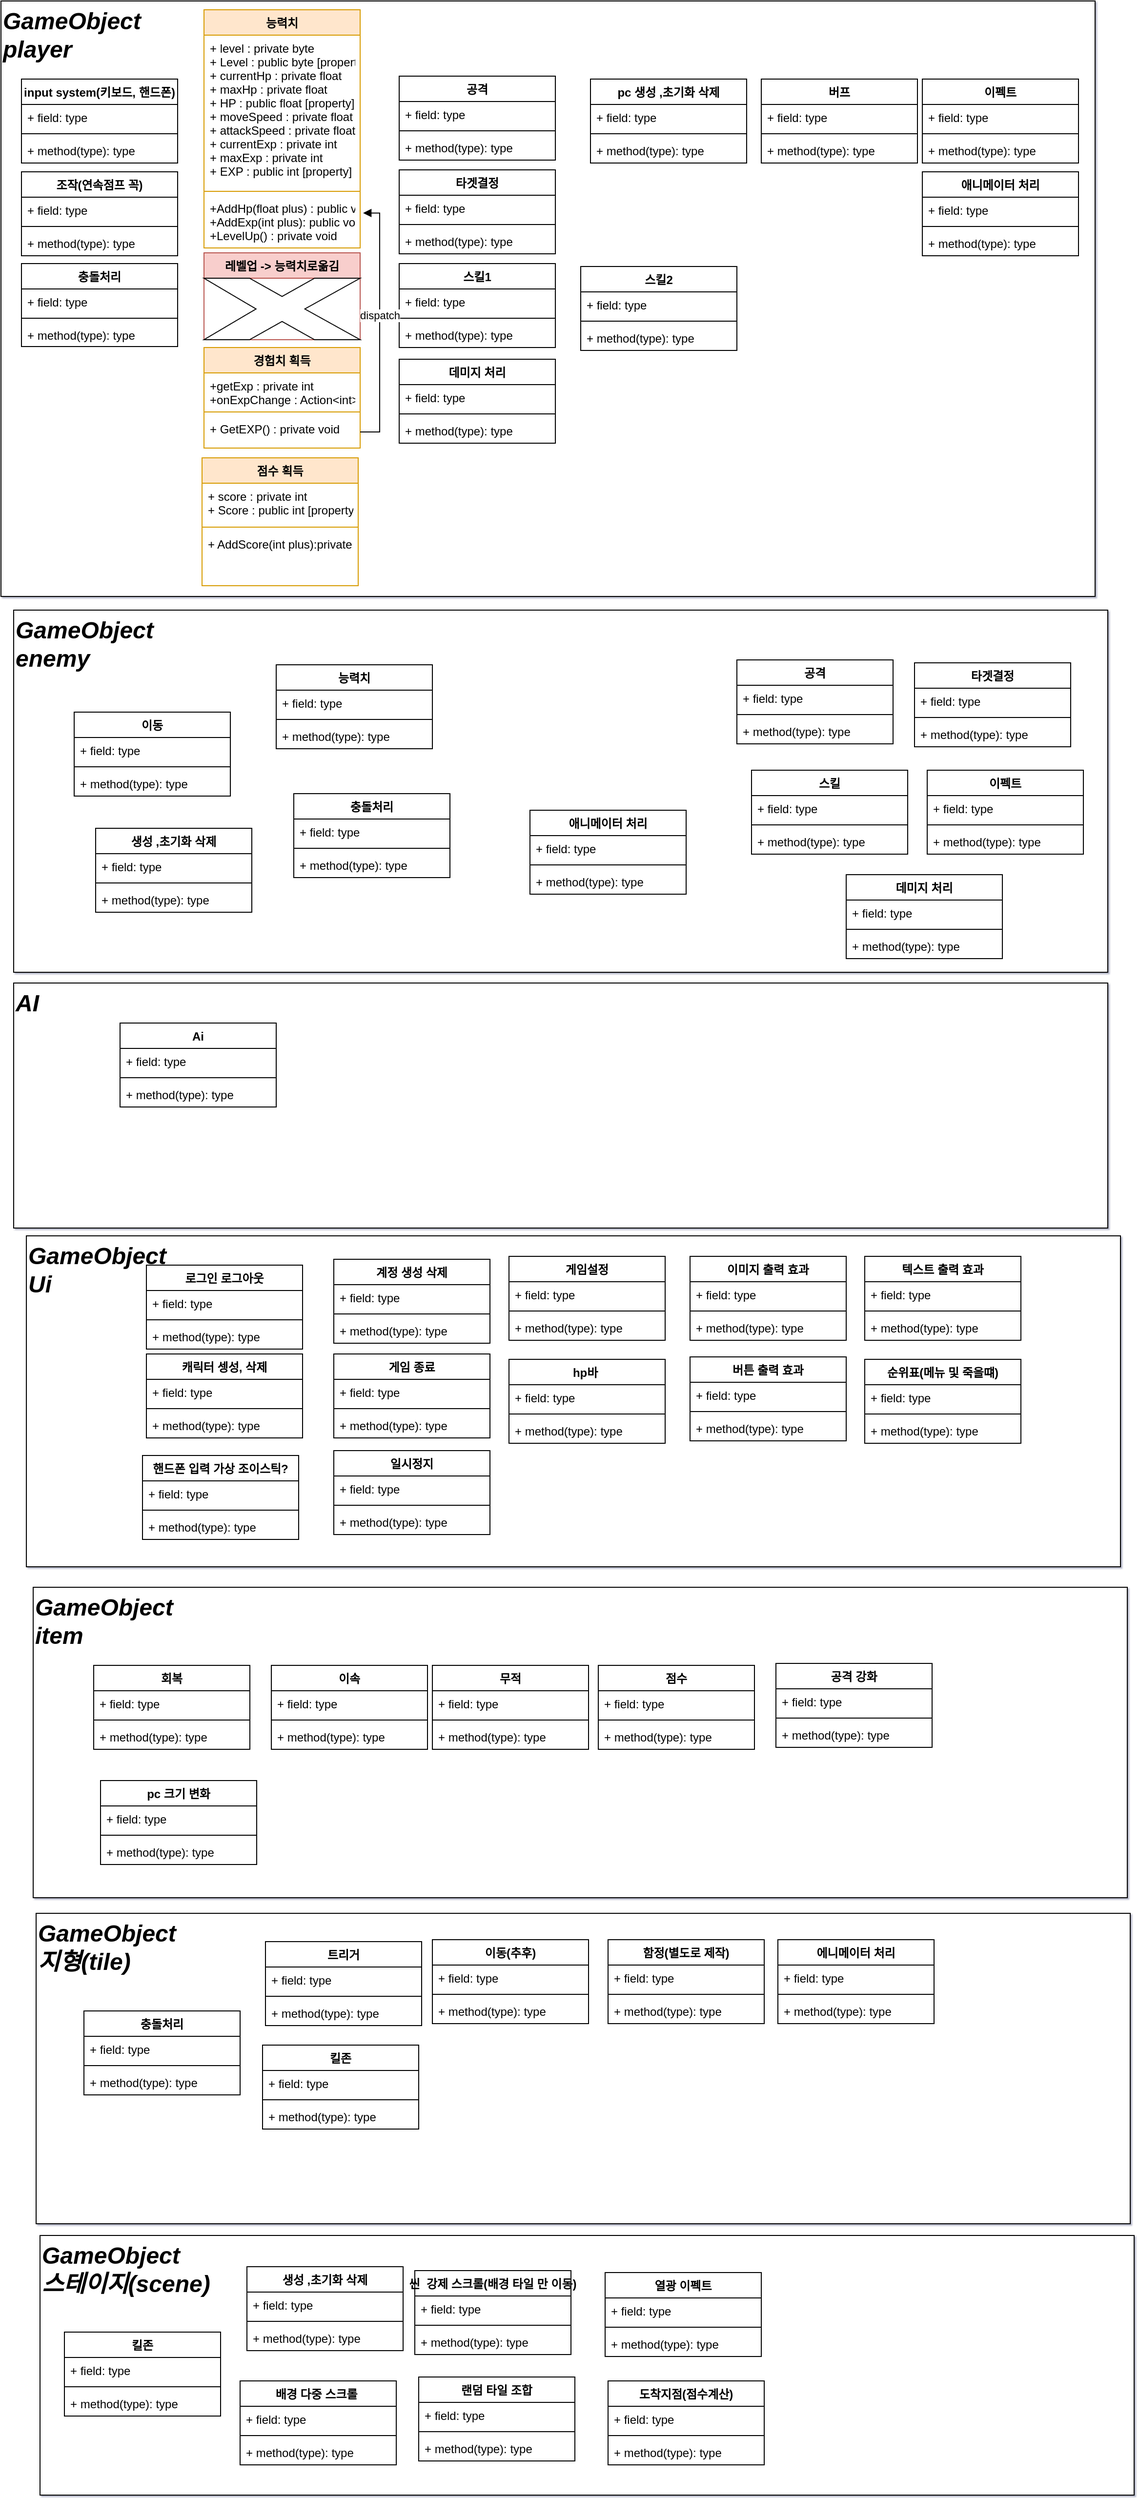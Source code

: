 <mxfile version="21.0.2" type="device"><diagram name="Page-1" id="9f46799a-70d6-7492-0946-bef42562c5a5"><mxGraphModel dx="1067" dy="572" grid="0" gridSize="10" guides="1" tooltips="1" connect="1" arrows="1" fold="1" page="1" pageScale="1" pageWidth="1920" pageHeight="1200" background="none" math="0" shadow="1"><root><mxCell id="0"/><mxCell id="1" parent="0"/><mxCell id="T9mUNza6fIRcTFa7Orfm-201" value="AI" style="html=1;align=left;horizontal=1;verticalAlign=top;fontStyle=3;fontSize=24;movable=0;resizable=0;rotatable=0;deletable=0;editable=0;connectable=0;" parent="1" vertex="1"><mxGeometry x="23" y="1015" width="1121" height="251" as="geometry"/></mxCell><mxCell id="2KdH2W9au-dCU_cuiKQ8-33" value="GameObject&lt;br style=&quot;font-size: 24px;&quot;&gt;player" style="html=1;align=left;horizontal=1;verticalAlign=top;fontStyle=3;fontSize=24;movable=0;resizable=0;rotatable=0;deletable=0;editable=0;connectable=0;" parent="1" vertex="1"><mxGeometry x="10" y="9" width="1121" height="610" as="geometry"/></mxCell><mxCell id="2KdH2W9au-dCU_cuiKQ8-59" value="레벨업 -&gt; 능력치로옮김" style="swimlane;fontStyle=1;align=center;verticalAlign=top;childLayout=stackLayout;horizontal=1;startSize=26;horizontalStack=0;resizeParent=1;resizeParentMax=0;resizeLast=0;collapsible=1;marginBottom=0;rounded=0;fillColor=#f8cecc;strokeColor=#b85450;" parent="2KdH2W9au-dCU_cuiKQ8-33" vertex="1"><mxGeometry x="208" y="258" width="160" height="89" as="geometry"><mxRectangle x="211" y="50" width="103" height="26" as="alternateBounds"/></mxGeometry></mxCell><mxCell id="8GwpO3qmxpktZa14Auqh-11" value="" style="verticalLabelPosition=bottom;verticalAlign=top;html=1;shape=mxgraph.basic.x" vertex="1" parent="2KdH2W9au-dCU_cuiKQ8-59"><mxGeometry y="26" width="160" height="63" as="geometry"/></mxCell><mxCell id="2KdH2W9au-dCU_cuiKQ8-35" value="경험치 획득" style="swimlane;fontStyle=1;align=center;verticalAlign=top;childLayout=stackLayout;horizontal=1;startSize=26;horizontalStack=0;resizeParent=1;resizeParentMax=0;resizeLast=0;collapsible=1;marginBottom=0;rounded=0;fillColor=#ffe6cc;strokeColor=#d79b00;" parent="2KdH2W9au-dCU_cuiKQ8-33" vertex="1"><mxGeometry x="208" y="355" width="160" height="103" as="geometry"><mxRectangle x="211" y="50" width="103" height="26" as="alternateBounds"/></mxGeometry></mxCell><mxCell id="2KdH2W9au-dCU_cuiKQ8-36" value="+getExp : private int&#10;+onExpChange : Action&lt;int&gt;" style="text;strokeColor=none;fillColor=none;align=left;verticalAlign=top;spacingLeft=4;spacingRight=4;overflow=hidden;rotatable=0;points=[[0,0.5],[1,0.5]];portConstraint=eastwest;rounded=0;" parent="2KdH2W9au-dCU_cuiKQ8-35" vertex="1"><mxGeometry y="26" width="160" height="36" as="geometry"/></mxCell><mxCell id="8GwpO3qmxpktZa14Auqh-7" value="" style="line;strokeWidth=1;fillColor=none;align=left;verticalAlign=middle;spacingTop=-1;spacingLeft=3;spacingRight=3;rotatable=0;labelPosition=right;points=[];portConstraint=eastwest;strokeColor=inherit;rounded=0;" vertex="1" parent="2KdH2W9au-dCU_cuiKQ8-35"><mxGeometry y="62" width="160" height="8" as="geometry"/></mxCell><mxCell id="8GwpO3qmxpktZa14Auqh-5" value="+ GetEXP() : private void" style="text;strokeColor=none;fillColor=none;align=left;verticalAlign=top;spacingLeft=4;spacingRight=4;overflow=hidden;rotatable=0;points=[[0,0.5],[1,0.5]];portConstraint=eastwest;rounded=0;" vertex="1" parent="2KdH2W9au-dCU_cuiKQ8-35"><mxGeometry y="70" width="160" height="33" as="geometry"/></mxCell><mxCell id="2KdH2W9au-dCU_cuiKQ8-47" value="점수 획득" style="swimlane;fontStyle=1;align=center;verticalAlign=top;childLayout=stackLayout;horizontal=1;startSize=26;horizontalStack=0;resizeParent=1;resizeParentMax=0;resizeLast=0;collapsible=1;marginBottom=0;rounded=0;fillColor=#ffe6cc;strokeColor=#d79b00;" parent="2KdH2W9au-dCU_cuiKQ8-33" vertex="1"><mxGeometry x="206" y="468" width="160" height="131" as="geometry"><mxRectangle x="211" y="50" width="103" height="26" as="alternateBounds"/></mxGeometry></mxCell><mxCell id="2KdH2W9au-dCU_cuiKQ8-48" value="+ score : private int&#10;+ Score : public int [property]" style="text;strokeColor=none;fillColor=none;align=left;verticalAlign=top;spacingLeft=4;spacingRight=4;overflow=hidden;rotatable=0;points=[[0,0.5],[1,0.5]];portConstraint=eastwest;rounded=0;" parent="2KdH2W9au-dCU_cuiKQ8-47" vertex="1"><mxGeometry y="26" width="160" height="41" as="geometry"/></mxCell><mxCell id="2KdH2W9au-dCU_cuiKQ8-49" value="" style="line;strokeWidth=1;fillColor=none;align=left;verticalAlign=middle;spacingTop=-1;spacingLeft=3;spacingRight=3;rotatable=0;labelPosition=right;points=[];portConstraint=eastwest;strokeColor=inherit;rounded=0;" parent="2KdH2W9au-dCU_cuiKQ8-47" vertex="1"><mxGeometry y="67" width="160" height="8" as="geometry"/></mxCell><mxCell id="2KdH2W9au-dCU_cuiKQ8-50" value="+ AddScore(int plus):private void" style="text;strokeColor=none;fillColor=none;align=left;verticalAlign=top;spacingLeft=4;spacingRight=4;overflow=hidden;rotatable=0;points=[[0,0.5],[1,0.5]];portConstraint=eastwest;rounded=0;" parent="2KdH2W9au-dCU_cuiKQ8-47" vertex="1"><mxGeometry y="75" width="160" height="56" as="geometry"/></mxCell><mxCell id="2KdH2W9au-dCU_cuiKQ8-1" value="input system(키보드, 핸드폰)" style="swimlane;fontStyle=1;align=center;verticalAlign=top;childLayout=stackLayout;horizontal=1;startSize=26;horizontalStack=0;resizeParent=1;resizeParentMax=0;resizeLast=0;collapsible=1;marginBottom=0;rounded=0;" parent="1" vertex="1"><mxGeometry x="31" y="89" width="160" height="86" as="geometry"><mxRectangle x="60" y="50" width="103" height="26" as="alternateBounds"/></mxGeometry></mxCell><mxCell id="2KdH2W9au-dCU_cuiKQ8-2" value="+ field: type" style="text;strokeColor=none;fillColor=none;align=left;verticalAlign=top;spacingLeft=4;spacingRight=4;overflow=hidden;rotatable=0;points=[[0,0.5],[1,0.5]];portConstraint=eastwest;rounded=0;" parent="2KdH2W9au-dCU_cuiKQ8-1" vertex="1"><mxGeometry y="26" width="160" height="26" as="geometry"/></mxCell><mxCell id="2KdH2W9au-dCU_cuiKQ8-3" value="" style="line;strokeWidth=1;fillColor=none;align=left;verticalAlign=middle;spacingTop=-1;spacingLeft=3;spacingRight=3;rotatable=0;labelPosition=right;points=[];portConstraint=eastwest;strokeColor=inherit;rounded=0;" parent="2KdH2W9au-dCU_cuiKQ8-1" vertex="1"><mxGeometry y="52" width="160" height="8" as="geometry"/></mxCell><mxCell id="2KdH2W9au-dCU_cuiKQ8-4" value="+ method(type): type" style="text;strokeColor=none;fillColor=none;align=left;verticalAlign=top;spacingLeft=4;spacingRight=4;overflow=hidden;rotatable=0;points=[[0,0.5],[1,0.5]];portConstraint=eastwest;rounded=0;" parent="2KdH2W9au-dCU_cuiKQ8-1" vertex="1"><mxGeometry y="60" width="160" height="26" as="geometry"/></mxCell><mxCell id="2KdH2W9au-dCU_cuiKQ8-5" value="조작(연속점프 꼭)" style="swimlane;fontStyle=1;align=center;verticalAlign=top;childLayout=stackLayout;horizontal=1;startSize=26;horizontalStack=0;resizeParent=1;resizeParentMax=0;resizeLast=0;collapsible=1;marginBottom=0;rounded=0;" parent="1" vertex="1"><mxGeometry x="31" y="184" width="160" height="86" as="geometry"><mxRectangle x="211" y="50" width="103" height="26" as="alternateBounds"/></mxGeometry></mxCell><mxCell id="2KdH2W9au-dCU_cuiKQ8-6" value="+ field: type" style="text;strokeColor=none;fillColor=none;align=left;verticalAlign=top;spacingLeft=4;spacingRight=4;overflow=hidden;rotatable=0;points=[[0,0.5],[1,0.5]];portConstraint=eastwest;rounded=0;" parent="2KdH2W9au-dCU_cuiKQ8-5" vertex="1"><mxGeometry y="26" width="160" height="26" as="geometry"/></mxCell><mxCell id="2KdH2W9au-dCU_cuiKQ8-7" value="" style="line;strokeWidth=1;fillColor=none;align=left;verticalAlign=middle;spacingTop=-1;spacingLeft=3;spacingRight=3;rotatable=0;labelPosition=right;points=[];portConstraint=eastwest;strokeColor=inherit;rounded=0;" parent="2KdH2W9au-dCU_cuiKQ8-5" vertex="1"><mxGeometry y="52" width="160" height="8" as="geometry"/></mxCell><mxCell id="2KdH2W9au-dCU_cuiKQ8-8" value="+ method(type): type" style="text;strokeColor=none;fillColor=none;align=left;verticalAlign=top;spacingLeft=4;spacingRight=4;overflow=hidden;rotatable=0;points=[[0,0.5],[1,0.5]];portConstraint=eastwest;rounded=0;" parent="2KdH2W9au-dCU_cuiKQ8-5" vertex="1"><mxGeometry y="60" width="160" height="26" as="geometry"/></mxCell><mxCell id="2KdH2W9au-dCU_cuiKQ8-9" value="공격" style="swimlane;fontStyle=1;align=center;verticalAlign=top;childLayout=stackLayout;horizontal=1;startSize=26;horizontalStack=0;resizeParent=1;resizeParentMax=0;resizeLast=0;collapsible=1;marginBottom=0;rounded=0;" parent="1" vertex="1"><mxGeometry x="418" y="86" width="160" height="86" as="geometry"><mxRectangle x="211" y="50" width="103" height="26" as="alternateBounds"/></mxGeometry></mxCell><mxCell id="2KdH2W9au-dCU_cuiKQ8-10" value="+ field: type" style="text;strokeColor=none;fillColor=none;align=left;verticalAlign=top;spacingLeft=4;spacingRight=4;overflow=hidden;rotatable=0;points=[[0,0.5],[1,0.5]];portConstraint=eastwest;rounded=0;" parent="2KdH2W9au-dCU_cuiKQ8-9" vertex="1"><mxGeometry y="26" width="160" height="26" as="geometry"/></mxCell><mxCell id="2KdH2W9au-dCU_cuiKQ8-11" value="" style="line;strokeWidth=1;fillColor=none;align=left;verticalAlign=middle;spacingTop=-1;spacingLeft=3;spacingRight=3;rotatable=0;labelPosition=right;points=[];portConstraint=eastwest;strokeColor=inherit;rounded=0;" parent="2KdH2W9au-dCU_cuiKQ8-9" vertex="1"><mxGeometry y="52" width="160" height="8" as="geometry"/></mxCell><mxCell id="2KdH2W9au-dCU_cuiKQ8-12" value="+ method(type): type" style="text;strokeColor=none;fillColor=none;align=left;verticalAlign=top;spacingLeft=4;spacingRight=4;overflow=hidden;rotatable=0;points=[[0,0.5],[1,0.5]];portConstraint=eastwest;rounded=0;" parent="2KdH2W9au-dCU_cuiKQ8-9" vertex="1"><mxGeometry y="60" width="160" height="26" as="geometry"/></mxCell><mxCell id="2KdH2W9au-dCU_cuiKQ8-13" value="타겟결정" style="swimlane;fontStyle=1;align=center;verticalAlign=top;childLayout=stackLayout;horizontal=1;startSize=26;horizontalStack=0;resizeParent=1;resizeParentMax=0;resizeLast=0;collapsible=1;marginBottom=0;rounded=0;" parent="1" vertex="1"><mxGeometry x="418" y="182" width="160" height="86" as="geometry"><mxRectangle x="211" y="50" width="103" height="26" as="alternateBounds"/></mxGeometry></mxCell><mxCell id="2KdH2W9au-dCU_cuiKQ8-14" value="+ field: type" style="text;strokeColor=none;fillColor=none;align=left;verticalAlign=top;spacingLeft=4;spacingRight=4;overflow=hidden;rotatable=0;points=[[0,0.5],[1,0.5]];portConstraint=eastwest;rounded=0;" parent="2KdH2W9au-dCU_cuiKQ8-13" vertex="1"><mxGeometry y="26" width="160" height="26" as="geometry"/></mxCell><mxCell id="2KdH2W9au-dCU_cuiKQ8-15" value="" style="line;strokeWidth=1;fillColor=none;align=left;verticalAlign=middle;spacingTop=-1;spacingLeft=3;spacingRight=3;rotatable=0;labelPosition=right;points=[];portConstraint=eastwest;strokeColor=inherit;rounded=0;" parent="2KdH2W9au-dCU_cuiKQ8-13" vertex="1"><mxGeometry y="52" width="160" height="8" as="geometry"/></mxCell><mxCell id="2KdH2W9au-dCU_cuiKQ8-16" value="+ method(type): type" style="text;strokeColor=none;fillColor=none;align=left;verticalAlign=top;spacingLeft=4;spacingRight=4;overflow=hidden;rotatable=0;points=[[0,0.5],[1,0.5]];portConstraint=eastwest;rounded=0;" parent="2KdH2W9au-dCU_cuiKQ8-13" vertex="1"><mxGeometry y="60" width="160" height="26" as="geometry"/></mxCell><mxCell id="2KdH2W9au-dCU_cuiKQ8-18" value="스킬1" style="swimlane;fontStyle=1;align=center;verticalAlign=top;childLayout=stackLayout;horizontal=1;startSize=26;horizontalStack=0;resizeParent=1;resizeParentMax=0;resizeLast=0;collapsible=1;marginBottom=0;rounded=0;" parent="1" vertex="1"><mxGeometry x="418" y="278" width="160" height="86" as="geometry"><mxRectangle x="211" y="50" width="103" height="26" as="alternateBounds"/></mxGeometry></mxCell><mxCell id="2KdH2W9au-dCU_cuiKQ8-19" value="+ field: type" style="text;strokeColor=none;fillColor=none;align=left;verticalAlign=top;spacingLeft=4;spacingRight=4;overflow=hidden;rotatable=0;points=[[0,0.5],[1,0.5]];portConstraint=eastwest;rounded=0;" parent="2KdH2W9au-dCU_cuiKQ8-18" vertex="1"><mxGeometry y="26" width="160" height="26" as="geometry"/></mxCell><mxCell id="2KdH2W9au-dCU_cuiKQ8-20" value="" style="line;strokeWidth=1;fillColor=none;align=left;verticalAlign=middle;spacingTop=-1;spacingLeft=3;spacingRight=3;rotatable=0;labelPosition=right;points=[];portConstraint=eastwest;strokeColor=inherit;rounded=0;" parent="2KdH2W9au-dCU_cuiKQ8-18" vertex="1"><mxGeometry y="52" width="160" height="8" as="geometry"/></mxCell><mxCell id="2KdH2W9au-dCU_cuiKQ8-21" value="+ method(type): type" style="text;strokeColor=none;fillColor=none;align=left;verticalAlign=top;spacingLeft=4;spacingRight=4;overflow=hidden;rotatable=0;points=[[0,0.5],[1,0.5]];portConstraint=eastwest;rounded=0;" parent="2KdH2W9au-dCU_cuiKQ8-18" vertex="1"><mxGeometry y="60" width="160" height="26" as="geometry"/></mxCell><mxCell id="2KdH2W9au-dCU_cuiKQ8-28" value="데미지 처리" style="swimlane;fontStyle=1;align=center;verticalAlign=top;childLayout=stackLayout;horizontal=1;startSize=26;horizontalStack=0;resizeParent=1;resizeParentMax=0;resizeLast=0;collapsible=1;marginBottom=0;rounded=0;" parent="1" vertex="1"><mxGeometry x="418" y="376" width="160" height="86" as="geometry"><mxRectangle x="211" y="50" width="103" height="26" as="alternateBounds"/></mxGeometry></mxCell><mxCell id="2KdH2W9au-dCU_cuiKQ8-29" value="+ field: type" style="text;strokeColor=none;fillColor=none;align=left;verticalAlign=top;spacingLeft=4;spacingRight=4;overflow=hidden;rotatable=0;points=[[0,0.5],[1,0.5]];portConstraint=eastwest;rounded=0;" parent="2KdH2W9au-dCU_cuiKQ8-28" vertex="1"><mxGeometry y="26" width="160" height="26" as="geometry"/></mxCell><mxCell id="2KdH2W9au-dCU_cuiKQ8-30" value="" style="line;strokeWidth=1;fillColor=none;align=left;verticalAlign=middle;spacingTop=-1;spacingLeft=3;spacingRight=3;rotatable=0;labelPosition=right;points=[];portConstraint=eastwest;strokeColor=inherit;rounded=0;" parent="2KdH2W9au-dCU_cuiKQ8-28" vertex="1"><mxGeometry y="52" width="160" height="8" as="geometry"/></mxCell><mxCell id="2KdH2W9au-dCU_cuiKQ8-31" value="+ method(type): type" style="text;strokeColor=none;fillColor=none;align=left;verticalAlign=top;spacingLeft=4;spacingRight=4;overflow=hidden;rotatable=0;points=[[0,0.5],[1,0.5]];portConstraint=eastwest;rounded=0;" parent="2KdH2W9au-dCU_cuiKQ8-28" vertex="1"><mxGeometry y="60" width="160" height="26" as="geometry"/></mxCell><mxCell id="2KdH2W9au-dCU_cuiKQ8-39" value="이펙트" style="swimlane;fontStyle=1;align=center;verticalAlign=top;childLayout=stackLayout;horizontal=1;startSize=26;horizontalStack=0;resizeParent=1;resizeParentMax=0;resizeLast=0;collapsible=1;marginBottom=0;rounded=0;" parent="1" vertex="1"><mxGeometry x="954" y="89" width="160" height="86" as="geometry"><mxRectangle x="211" y="50" width="103" height="26" as="alternateBounds"/></mxGeometry></mxCell><mxCell id="2KdH2W9au-dCU_cuiKQ8-40" value="+ field: type" style="text;strokeColor=none;fillColor=none;align=left;verticalAlign=top;spacingLeft=4;spacingRight=4;overflow=hidden;rotatable=0;points=[[0,0.5],[1,0.5]];portConstraint=eastwest;rounded=0;" parent="2KdH2W9au-dCU_cuiKQ8-39" vertex="1"><mxGeometry y="26" width="160" height="26" as="geometry"/></mxCell><mxCell id="2KdH2W9au-dCU_cuiKQ8-41" value="" style="line;strokeWidth=1;fillColor=none;align=left;verticalAlign=middle;spacingTop=-1;spacingLeft=3;spacingRight=3;rotatable=0;labelPosition=right;points=[];portConstraint=eastwest;strokeColor=inherit;rounded=0;" parent="2KdH2W9au-dCU_cuiKQ8-39" vertex="1"><mxGeometry y="52" width="160" height="8" as="geometry"/></mxCell><mxCell id="2KdH2W9au-dCU_cuiKQ8-42" value="+ method(type): type" style="text;strokeColor=none;fillColor=none;align=left;verticalAlign=top;spacingLeft=4;spacingRight=4;overflow=hidden;rotatable=0;points=[[0,0.5],[1,0.5]];portConstraint=eastwest;rounded=0;" parent="2KdH2W9au-dCU_cuiKQ8-39" vertex="1"><mxGeometry y="60" width="160" height="26" as="geometry"/></mxCell><mxCell id="2KdH2W9au-dCU_cuiKQ8-51" value="능력치" style="swimlane;fontStyle=1;align=center;verticalAlign=top;childLayout=stackLayout;horizontal=1;startSize=26;horizontalStack=0;resizeParent=1;resizeParentMax=0;resizeLast=0;collapsible=1;marginBottom=0;rounded=0;fillColor=#ffe6cc;strokeColor=#d79b00;" parent="1" vertex="1"><mxGeometry x="218" y="18" width="160" height="244" as="geometry"><mxRectangle x="211" y="50" width="103" height="26" as="alternateBounds"/></mxGeometry></mxCell><mxCell id="2KdH2W9au-dCU_cuiKQ8-52" value="+ level : private byte&#10;+ Level : public byte [property]&#10;+ currentHp : private float&#10;+ maxHp : private float&#10;+ HP : public float [property]&#10;+ moveSpeed : private float&#10;+ attackSpeed : private float&#10;+ currentExp : private int&#10;+ maxExp : private int&#10;+ EXP : public int [property]&#10;" style="text;strokeColor=none;fillColor=none;align=left;verticalAlign=top;spacingLeft=4;spacingRight=4;overflow=hidden;rotatable=0;points=[[0,0.5],[1,0.5]];portConstraint=eastwest;rounded=0;" parent="2KdH2W9au-dCU_cuiKQ8-51" vertex="1"><mxGeometry y="26" width="160" height="156" as="geometry"/></mxCell><mxCell id="2KdH2W9au-dCU_cuiKQ8-53" value="" style="line;strokeWidth=1;fillColor=none;align=left;verticalAlign=middle;spacingTop=-1;spacingLeft=3;spacingRight=3;rotatable=0;labelPosition=right;points=[];portConstraint=eastwest;strokeColor=inherit;rounded=0;" parent="2KdH2W9au-dCU_cuiKQ8-51" vertex="1"><mxGeometry y="182" width="160" height="8" as="geometry"/></mxCell><mxCell id="2KdH2W9au-dCU_cuiKQ8-54" value="+AddHp(float plus) : public void&#10;+AddExp(int plus): public void&#10;+LevelUp() : private void" style="text;strokeColor=none;fillColor=none;align=left;verticalAlign=top;spacingLeft=4;spacingRight=4;overflow=hidden;rotatable=0;points=[[0,0.5],[1,0.5]];portConstraint=eastwest;rounded=0;labelBackgroundColor=none;fontStyle=0;fontColor=#000000;" parent="2KdH2W9au-dCU_cuiKQ8-51" vertex="1"><mxGeometry y="190" width="160" height="54" as="geometry"/></mxCell><mxCell id="2KdH2W9au-dCU_cuiKQ8-55" value="버프" style="swimlane;fontStyle=1;align=center;verticalAlign=top;childLayout=stackLayout;horizontal=1;startSize=26;horizontalStack=0;resizeParent=1;resizeParentMax=0;resizeLast=0;collapsible=1;marginBottom=0;rounded=0;" parent="1" vertex="1"><mxGeometry x="789" y="89" width="160" height="86" as="geometry"><mxRectangle x="211" y="50" width="103" height="26" as="alternateBounds"/></mxGeometry></mxCell><mxCell id="2KdH2W9au-dCU_cuiKQ8-56" value="+ field: type" style="text;strokeColor=none;fillColor=none;align=left;verticalAlign=top;spacingLeft=4;spacingRight=4;overflow=hidden;rotatable=0;points=[[0,0.5],[1,0.5]];portConstraint=eastwest;rounded=0;" parent="2KdH2W9au-dCU_cuiKQ8-55" vertex="1"><mxGeometry y="26" width="160" height="26" as="geometry"/></mxCell><mxCell id="2KdH2W9au-dCU_cuiKQ8-57" value="" style="line;strokeWidth=1;fillColor=none;align=left;verticalAlign=middle;spacingTop=-1;spacingLeft=3;spacingRight=3;rotatable=0;labelPosition=right;points=[];portConstraint=eastwest;strokeColor=inherit;rounded=0;" parent="2KdH2W9au-dCU_cuiKQ8-55" vertex="1"><mxGeometry y="52" width="160" height="8" as="geometry"/></mxCell><mxCell id="2KdH2W9au-dCU_cuiKQ8-58" value="+ method(type): type" style="text;strokeColor=none;fillColor=none;align=left;verticalAlign=top;spacingLeft=4;spacingRight=4;overflow=hidden;rotatable=0;points=[[0,0.5],[1,0.5]];portConstraint=eastwest;rounded=0;" parent="2KdH2W9au-dCU_cuiKQ8-55" vertex="1"><mxGeometry y="60" width="160" height="26" as="geometry"/></mxCell><mxCell id="T9mUNza6fIRcTFa7Orfm-1" value="애니메이터 처리&#10;" style="swimlane;fontStyle=1;align=center;verticalAlign=top;childLayout=stackLayout;horizontal=1;startSize=26;horizontalStack=0;resizeParent=1;resizeParentMax=0;resizeLast=0;collapsible=1;marginBottom=0;rounded=0;" parent="1" vertex="1"><mxGeometry x="954" y="184" width="160" height="86" as="geometry"><mxRectangle x="211" y="50" width="103" height="26" as="alternateBounds"/></mxGeometry></mxCell><mxCell id="T9mUNza6fIRcTFa7Orfm-2" value="+ field: type" style="text;strokeColor=none;fillColor=none;align=left;verticalAlign=top;spacingLeft=4;spacingRight=4;overflow=hidden;rotatable=0;points=[[0,0.5],[1,0.5]];portConstraint=eastwest;rounded=0;" parent="T9mUNza6fIRcTFa7Orfm-1" vertex="1"><mxGeometry y="26" width="160" height="26" as="geometry"/></mxCell><mxCell id="T9mUNza6fIRcTFa7Orfm-3" value="" style="line;strokeWidth=1;fillColor=none;align=left;verticalAlign=middle;spacingTop=-1;spacingLeft=3;spacingRight=3;rotatable=0;labelPosition=right;points=[];portConstraint=eastwest;strokeColor=inherit;rounded=0;" parent="T9mUNza6fIRcTFa7Orfm-1" vertex="1"><mxGeometry y="52" width="160" height="8" as="geometry"/></mxCell><mxCell id="T9mUNza6fIRcTFa7Orfm-4" value="+ method(type): type" style="text;strokeColor=none;fillColor=none;align=left;verticalAlign=top;spacingLeft=4;spacingRight=4;overflow=hidden;rotatable=0;points=[[0,0.5],[1,0.5]];portConstraint=eastwest;rounded=0;" parent="T9mUNza6fIRcTFa7Orfm-1" vertex="1"><mxGeometry y="60" width="160" height="26" as="geometry"/></mxCell><mxCell id="T9mUNza6fIRcTFa7Orfm-5" value="pc 생성 ,초기화 삭제" style="swimlane;fontStyle=1;align=center;verticalAlign=top;childLayout=stackLayout;horizontal=1;startSize=26;horizontalStack=0;resizeParent=1;resizeParentMax=0;resizeLast=0;collapsible=1;marginBottom=0;rounded=0;" parent="1" vertex="1"><mxGeometry x="614" y="89" width="160" height="86" as="geometry"><mxRectangle x="60" y="50" width="103" height="26" as="alternateBounds"/></mxGeometry></mxCell><mxCell id="T9mUNza6fIRcTFa7Orfm-6" value="+ field: type" style="text;strokeColor=none;fillColor=none;align=left;verticalAlign=top;spacingLeft=4;spacingRight=4;overflow=hidden;rotatable=0;points=[[0,0.5],[1,0.5]];portConstraint=eastwest;rounded=0;" parent="T9mUNza6fIRcTFa7Orfm-5" vertex="1"><mxGeometry y="26" width="160" height="26" as="geometry"/></mxCell><mxCell id="T9mUNza6fIRcTFa7Orfm-7" value="" style="line;strokeWidth=1;fillColor=none;align=left;verticalAlign=middle;spacingTop=-1;spacingLeft=3;spacingRight=3;rotatable=0;labelPosition=right;points=[];portConstraint=eastwest;strokeColor=inherit;rounded=0;" parent="T9mUNza6fIRcTFa7Orfm-5" vertex="1"><mxGeometry y="52" width="160" height="8" as="geometry"/></mxCell><mxCell id="T9mUNza6fIRcTFa7Orfm-8" value="+ method(type): type" style="text;strokeColor=none;fillColor=none;align=left;verticalAlign=top;spacingLeft=4;spacingRight=4;overflow=hidden;rotatable=0;points=[[0,0.5],[1,0.5]];portConstraint=eastwest;rounded=0;" parent="T9mUNza6fIRcTFa7Orfm-5" vertex="1"><mxGeometry y="60" width="160" height="26" as="geometry"/></mxCell><mxCell id="T9mUNza6fIRcTFa7Orfm-9" value="GameObject&lt;br style=&quot;font-size: 24px;&quot;&gt;enemy" style="html=1;align=left;horizontal=1;verticalAlign=top;fontStyle=3;fontSize=24;movable=0;resizable=0;rotatable=0;deletable=0;editable=0;connectable=0;" parent="1" vertex="1"><mxGeometry x="23" y="633" width="1121" height="371" as="geometry"/></mxCell><mxCell id="T9mUNza6fIRcTFa7Orfm-10" value="공격" style="swimlane;fontStyle=1;align=center;verticalAlign=top;childLayout=stackLayout;horizontal=1;startSize=26;horizontalStack=0;resizeParent=1;resizeParentMax=0;resizeLast=0;collapsible=1;marginBottom=0;rounded=0;" parent="1" vertex="1"><mxGeometry x="764" y="684" width="160" height="86" as="geometry"><mxRectangle x="211" y="50" width="103" height="26" as="alternateBounds"/></mxGeometry></mxCell><mxCell id="T9mUNza6fIRcTFa7Orfm-11" value="+ field: type" style="text;strokeColor=none;fillColor=none;align=left;verticalAlign=top;spacingLeft=4;spacingRight=4;overflow=hidden;rotatable=0;points=[[0,0.5],[1,0.5]];portConstraint=eastwest;rounded=0;" parent="T9mUNza6fIRcTFa7Orfm-10" vertex="1"><mxGeometry y="26" width="160" height="26" as="geometry"/></mxCell><mxCell id="T9mUNza6fIRcTFa7Orfm-12" value="" style="line;strokeWidth=1;fillColor=none;align=left;verticalAlign=middle;spacingTop=-1;spacingLeft=3;spacingRight=3;rotatable=0;labelPosition=right;points=[];portConstraint=eastwest;strokeColor=inherit;rounded=0;" parent="T9mUNza6fIRcTFa7Orfm-10" vertex="1"><mxGeometry y="52" width="160" height="8" as="geometry"/></mxCell><mxCell id="T9mUNza6fIRcTFa7Orfm-13" value="+ method(type): type" style="text;strokeColor=none;fillColor=none;align=left;verticalAlign=top;spacingLeft=4;spacingRight=4;overflow=hidden;rotatable=0;points=[[0,0.5],[1,0.5]];portConstraint=eastwest;rounded=0;" parent="T9mUNza6fIRcTFa7Orfm-10" vertex="1"><mxGeometry y="60" width="160" height="26" as="geometry"/></mxCell><mxCell id="T9mUNza6fIRcTFa7Orfm-14" value="타겟결정" style="swimlane;fontStyle=1;align=center;verticalAlign=top;childLayout=stackLayout;horizontal=1;startSize=26;horizontalStack=0;resizeParent=1;resizeParentMax=0;resizeLast=0;collapsible=1;marginBottom=0;rounded=0;" parent="1" vertex="1"><mxGeometry x="946" y="687" width="160" height="86" as="geometry"><mxRectangle x="211" y="50" width="103" height="26" as="alternateBounds"/></mxGeometry></mxCell><mxCell id="T9mUNza6fIRcTFa7Orfm-15" value="+ field: type" style="text;strokeColor=none;fillColor=none;align=left;verticalAlign=top;spacingLeft=4;spacingRight=4;overflow=hidden;rotatable=0;points=[[0,0.5],[1,0.5]];portConstraint=eastwest;rounded=0;" parent="T9mUNza6fIRcTFa7Orfm-14" vertex="1"><mxGeometry y="26" width="160" height="26" as="geometry"/></mxCell><mxCell id="T9mUNza6fIRcTFa7Orfm-16" value="" style="line;strokeWidth=1;fillColor=none;align=left;verticalAlign=middle;spacingTop=-1;spacingLeft=3;spacingRight=3;rotatable=0;labelPosition=right;points=[];portConstraint=eastwest;strokeColor=inherit;rounded=0;" parent="T9mUNza6fIRcTFa7Orfm-14" vertex="1"><mxGeometry y="52" width="160" height="8" as="geometry"/></mxCell><mxCell id="T9mUNza6fIRcTFa7Orfm-17" value="+ method(type): type" style="text;strokeColor=none;fillColor=none;align=left;verticalAlign=top;spacingLeft=4;spacingRight=4;overflow=hidden;rotatable=0;points=[[0,0.5],[1,0.5]];portConstraint=eastwest;rounded=0;" parent="T9mUNza6fIRcTFa7Orfm-14" vertex="1"><mxGeometry y="60" width="160" height="26" as="geometry"/></mxCell><mxCell id="T9mUNza6fIRcTFa7Orfm-18" value="스킬" style="swimlane;fontStyle=1;align=center;verticalAlign=top;childLayout=stackLayout;horizontal=1;startSize=26;horizontalStack=0;resizeParent=1;resizeParentMax=0;resizeLast=0;collapsible=1;marginBottom=0;rounded=0;" parent="1" vertex="1"><mxGeometry x="779" y="797" width="160" height="86" as="geometry"><mxRectangle x="211" y="50" width="103" height="26" as="alternateBounds"/></mxGeometry></mxCell><mxCell id="T9mUNza6fIRcTFa7Orfm-19" value="+ field: type" style="text;strokeColor=none;fillColor=none;align=left;verticalAlign=top;spacingLeft=4;spacingRight=4;overflow=hidden;rotatable=0;points=[[0,0.5],[1,0.5]];portConstraint=eastwest;rounded=0;" parent="T9mUNza6fIRcTFa7Orfm-18" vertex="1"><mxGeometry y="26" width="160" height="26" as="geometry"/></mxCell><mxCell id="T9mUNza6fIRcTFa7Orfm-20" value="" style="line;strokeWidth=1;fillColor=none;align=left;verticalAlign=middle;spacingTop=-1;spacingLeft=3;spacingRight=3;rotatable=0;labelPosition=right;points=[];portConstraint=eastwest;strokeColor=inherit;rounded=0;" parent="T9mUNza6fIRcTFa7Orfm-18" vertex="1"><mxGeometry y="52" width="160" height="8" as="geometry"/></mxCell><mxCell id="T9mUNza6fIRcTFa7Orfm-21" value="+ method(type): type" style="text;strokeColor=none;fillColor=none;align=left;verticalAlign=top;spacingLeft=4;spacingRight=4;overflow=hidden;rotatable=0;points=[[0,0.5],[1,0.5]];portConstraint=eastwest;rounded=0;" parent="T9mUNza6fIRcTFa7Orfm-18" vertex="1"><mxGeometry y="60" width="160" height="26" as="geometry"/></mxCell><mxCell id="T9mUNza6fIRcTFa7Orfm-22" value="데미지 처리" style="swimlane;fontStyle=1;align=center;verticalAlign=top;childLayout=stackLayout;horizontal=1;startSize=26;horizontalStack=0;resizeParent=1;resizeParentMax=0;resizeLast=0;collapsible=1;marginBottom=0;rounded=0;" parent="1" vertex="1"><mxGeometry x="876" y="904" width="160" height="86" as="geometry"><mxRectangle x="211" y="50" width="103" height="26" as="alternateBounds"/></mxGeometry></mxCell><mxCell id="T9mUNza6fIRcTFa7Orfm-23" value="+ field: type" style="text;strokeColor=none;fillColor=none;align=left;verticalAlign=top;spacingLeft=4;spacingRight=4;overflow=hidden;rotatable=0;points=[[0,0.5],[1,0.5]];portConstraint=eastwest;rounded=0;" parent="T9mUNza6fIRcTFa7Orfm-22" vertex="1"><mxGeometry y="26" width="160" height="26" as="geometry"/></mxCell><mxCell id="T9mUNza6fIRcTFa7Orfm-24" value="" style="line;strokeWidth=1;fillColor=none;align=left;verticalAlign=middle;spacingTop=-1;spacingLeft=3;spacingRight=3;rotatable=0;labelPosition=right;points=[];portConstraint=eastwest;strokeColor=inherit;rounded=0;" parent="T9mUNza6fIRcTFa7Orfm-22" vertex="1"><mxGeometry y="52" width="160" height="8" as="geometry"/></mxCell><mxCell id="T9mUNza6fIRcTFa7Orfm-25" value="+ method(type): type" style="text;strokeColor=none;fillColor=none;align=left;verticalAlign=top;spacingLeft=4;spacingRight=4;overflow=hidden;rotatable=0;points=[[0,0.5],[1,0.5]];portConstraint=eastwest;rounded=0;" parent="T9mUNza6fIRcTFa7Orfm-22" vertex="1"><mxGeometry y="60" width="160" height="26" as="geometry"/></mxCell><mxCell id="T9mUNza6fIRcTFa7Orfm-26" value="이펙트" style="swimlane;fontStyle=1;align=center;verticalAlign=top;childLayout=stackLayout;horizontal=1;startSize=26;horizontalStack=0;resizeParent=1;resizeParentMax=0;resizeLast=0;collapsible=1;marginBottom=0;rounded=0;" parent="1" vertex="1"><mxGeometry x="959" y="797" width="160" height="86" as="geometry"><mxRectangle x="211" y="50" width="103" height="26" as="alternateBounds"/></mxGeometry></mxCell><mxCell id="T9mUNza6fIRcTFa7Orfm-27" value="+ field: type" style="text;strokeColor=none;fillColor=none;align=left;verticalAlign=top;spacingLeft=4;spacingRight=4;overflow=hidden;rotatable=0;points=[[0,0.5],[1,0.5]];portConstraint=eastwest;rounded=0;" parent="T9mUNza6fIRcTFa7Orfm-26" vertex="1"><mxGeometry y="26" width="160" height="26" as="geometry"/></mxCell><mxCell id="T9mUNza6fIRcTFa7Orfm-28" value="" style="line;strokeWidth=1;fillColor=none;align=left;verticalAlign=middle;spacingTop=-1;spacingLeft=3;spacingRight=3;rotatable=0;labelPosition=right;points=[];portConstraint=eastwest;strokeColor=inherit;rounded=0;" parent="T9mUNza6fIRcTFa7Orfm-26" vertex="1"><mxGeometry y="52" width="160" height="8" as="geometry"/></mxCell><mxCell id="T9mUNza6fIRcTFa7Orfm-29" value="+ method(type): type" style="text;strokeColor=none;fillColor=none;align=left;verticalAlign=top;spacingLeft=4;spacingRight=4;overflow=hidden;rotatable=0;points=[[0,0.5],[1,0.5]];portConstraint=eastwest;rounded=0;" parent="T9mUNza6fIRcTFa7Orfm-26" vertex="1"><mxGeometry y="60" width="160" height="26" as="geometry"/></mxCell><mxCell id="T9mUNza6fIRcTFa7Orfm-30" value="능력치" style="swimlane;fontStyle=1;align=center;verticalAlign=top;childLayout=stackLayout;horizontal=1;startSize=26;horizontalStack=0;resizeParent=1;resizeParentMax=0;resizeLast=0;collapsible=1;marginBottom=0;rounded=0;" parent="1" vertex="1"><mxGeometry x="292" y="689" width="160" height="86" as="geometry"><mxRectangle x="211" y="50" width="103" height="26" as="alternateBounds"/></mxGeometry></mxCell><mxCell id="T9mUNza6fIRcTFa7Orfm-31" value="+ field: type" style="text;strokeColor=none;fillColor=none;align=left;verticalAlign=top;spacingLeft=4;spacingRight=4;overflow=hidden;rotatable=0;points=[[0,0.5],[1,0.5]];portConstraint=eastwest;rounded=0;" parent="T9mUNza6fIRcTFa7Orfm-30" vertex="1"><mxGeometry y="26" width="160" height="26" as="geometry"/></mxCell><mxCell id="T9mUNza6fIRcTFa7Orfm-32" value="" style="line;strokeWidth=1;fillColor=none;align=left;verticalAlign=middle;spacingTop=-1;spacingLeft=3;spacingRight=3;rotatable=0;labelPosition=right;points=[];portConstraint=eastwest;strokeColor=inherit;rounded=0;" parent="T9mUNza6fIRcTFa7Orfm-30" vertex="1"><mxGeometry y="52" width="160" height="8" as="geometry"/></mxCell><mxCell id="T9mUNza6fIRcTFa7Orfm-33" value="+ method(type): type" style="text;strokeColor=none;fillColor=none;align=left;verticalAlign=top;spacingLeft=4;spacingRight=4;overflow=hidden;rotatable=0;points=[[0,0.5],[1,0.5]];portConstraint=eastwest;rounded=0;" parent="T9mUNza6fIRcTFa7Orfm-30" vertex="1"><mxGeometry y="60" width="160" height="26" as="geometry"/></mxCell><mxCell id="T9mUNza6fIRcTFa7Orfm-34" value="애니메이터 처리&#10;" style="swimlane;fontStyle=1;align=center;verticalAlign=top;childLayout=stackLayout;horizontal=1;startSize=26;horizontalStack=0;resizeParent=1;resizeParentMax=0;resizeLast=0;collapsible=1;marginBottom=0;rounded=0;" parent="1" vertex="1"><mxGeometry x="552" y="838" width="160" height="86" as="geometry"><mxRectangle x="211" y="50" width="103" height="26" as="alternateBounds"/></mxGeometry></mxCell><mxCell id="T9mUNza6fIRcTFa7Orfm-35" value="+ field: type" style="text;strokeColor=none;fillColor=none;align=left;verticalAlign=top;spacingLeft=4;spacingRight=4;overflow=hidden;rotatable=0;points=[[0,0.5],[1,0.5]];portConstraint=eastwest;rounded=0;" parent="T9mUNza6fIRcTFa7Orfm-34" vertex="1"><mxGeometry y="26" width="160" height="26" as="geometry"/></mxCell><mxCell id="T9mUNza6fIRcTFa7Orfm-36" value="" style="line;strokeWidth=1;fillColor=none;align=left;verticalAlign=middle;spacingTop=-1;spacingLeft=3;spacingRight=3;rotatable=0;labelPosition=right;points=[];portConstraint=eastwest;strokeColor=inherit;rounded=0;" parent="T9mUNza6fIRcTFa7Orfm-34" vertex="1"><mxGeometry y="52" width="160" height="8" as="geometry"/></mxCell><mxCell id="T9mUNza6fIRcTFa7Orfm-37" value="+ method(type): type" style="text;strokeColor=none;fillColor=none;align=left;verticalAlign=top;spacingLeft=4;spacingRight=4;overflow=hidden;rotatable=0;points=[[0,0.5],[1,0.5]];portConstraint=eastwest;rounded=0;" parent="T9mUNza6fIRcTFa7Orfm-34" vertex="1"><mxGeometry y="60" width="160" height="26" as="geometry"/></mxCell><mxCell id="T9mUNza6fIRcTFa7Orfm-38" value="생성 ,초기화 삭제" style="swimlane;fontStyle=1;align=center;verticalAlign=top;childLayout=stackLayout;horizontal=1;startSize=26;horizontalStack=0;resizeParent=1;resizeParentMax=0;resizeLast=0;collapsible=1;marginBottom=0;rounded=0;" parent="1" vertex="1"><mxGeometry x="107" y="856.5" width="160" height="86" as="geometry"><mxRectangle x="60" y="50" width="103" height="26" as="alternateBounds"/></mxGeometry></mxCell><mxCell id="T9mUNza6fIRcTFa7Orfm-39" value="+ field: type" style="text;strokeColor=none;fillColor=none;align=left;verticalAlign=top;spacingLeft=4;spacingRight=4;overflow=hidden;rotatable=0;points=[[0,0.5],[1,0.5]];portConstraint=eastwest;rounded=0;" parent="T9mUNza6fIRcTFa7Orfm-38" vertex="1"><mxGeometry y="26" width="160" height="26" as="geometry"/></mxCell><mxCell id="T9mUNza6fIRcTFa7Orfm-40" value="" style="line;strokeWidth=1;fillColor=none;align=left;verticalAlign=middle;spacingTop=-1;spacingLeft=3;spacingRight=3;rotatable=0;labelPosition=right;points=[];portConstraint=eastwest;strokeColor=inherit;rounded=0;" parent="T9mUNza6fIRcTFa7Orfm-38" vertex="1"><mxGeometry y="52" width="160" height="8" as="geometry"/></mxCell><mxCell id="T9mUNza6fIRcTFa7Orfm-41" value="+ method(type): type" style="text;strokeColor=none;fillColor=none;align=left;verticalAlign=top;spacingLeft=4;spacingRight=4;overflow=hidden;rotatable=0;points=[[0,0.5],[1,0.5]];portConstraint=eastwest;rounded=0;" parent="T9mUNza6fIRcTFa7Orfm-38" vertex="1"><mxGeometry y="60" width="160" height="26" as="geometry"/></mxCell><mxCell id="T9mUNza6fIRcTFa7Orfm-42" value="충돌처리" style="swimlane;fontStyle=1;align=center;verticalAlign=top;childLayout=stackLayout;horizontal=1;startSize=26;horizontalStack=0;resizeParent=1;resizeParentMax=0;resizeLast=0;collapsible=1;marginBottom=0;rounded=0;" parent="1" vertex="1"><mxGeometry x="31" y="278" width="160" height="85" as="geometry"><mxRectangle x="60" y="50" width="103" height="26" as="alternateBounds"/></mxGeometry></mxCell><mxCell id="T9mUNza6fIRcTFa7Orfm-43" value="+ field: type" style="text;strokeColor=none;fillColor=none;align=left;verticalAlign=top;spacingLeft=4;spacingRight=4;overflow=hidden;rotatable=0;points=[[0,0.5],[1,0.5]];portConstraint=eastwest;rounded=0;" parent="T9mUNza6fIRcTFa7Orfm-42" vertex="1"><mxGeometry y="26" width="160" height="26" as="geometry"/></mxCell><mxCell id="T9mUNza6fIRcTFa7Orfm-44" value="" style="line;strokeWidth=1;fillColor=none;align=left;verticalAlign=middle;spacingTop=-1;spacingLeft=3;spacingRight=3;rotatable=0;labelPosition=right;points=[];portConstraint=eastwest;strokeColor=inherit;rounded=0;" parent="T9mUNza6fIRcTFa7Orfm-42" vertex="1"><mxGeometry y="52" width="160" height="8" as="geometry"/></mxCell><mxCell id="T9mUNza6fIRcTFa7Orfm-45" value="+ method(type): type" style="text;strokeColor=none;fillColor=none;align=left;verticalAlign=top;spacingLeft=4;spacingRight=4;overflow=hidden;rotatable=0;points=[[0,0.5],[1,0.5]];portConstraint=eastwest;rounded=0;" parent="T9mUNza6fIRcTFa7Orfm-42" vertex="1"><mxGeometry y="60" width="160" height="25" as="geometry"/></mxCell><mxCell id="T9mUNza6fIRcTFa7Orfm-46" value="충돌처리" style="swimlane;fontStyle=1;align=center;verticalAlign=top;childLayout=stackLayout;horizontal=1;startSize=26;horizontalStack=0;resizeParent=1;resizeParentMax=0;resizeLast=0;collapsible=1;marginBottom=0;rounded=0;" parent="1" vertex="1"><mxGeometry x="310" y="821" width="160" height="86" as="geometry"><mxRectangle x="211" y="50" width="103" height="26" as="alternateBounds"/></mxGeometry></mxCell><mxCell id="T9mUNza6fIRcTFa7Orfm-47" value="+ field: type" style="text;strokeColor=none;fillColor=none;align=left;verticalAlign=top;spacingLeft=4;spacingRight=4;overflow=hidden;rotatable=0;points=[[0,0.5],[1,0.5]];portConstraint=eastwest;rounded=0;" parent="T9mUNza6fIRcTFa7Orfm-46" vertex="1"><mxGeometry y="26" width="160" height="26" as="geometry"/></mxCell><mxCell id="T9mUNza6fIRcTFa7Orfm-48" value="" style="line;strokeWidth=1;fillColor=none;align=left;verticalAlign=middle;spacingTop=-1;spacingLeft=3;spacingRight=3;rotatable=0;labelPosition=right;points=[];portConstraint=eastwest;strokeColor=inherit;rounded=0;" parent="T9mUNza6fIRcTFa7Orfm-46" vertex="1"><mxGeometry y="52" width="160" height="8" as="geometry"/></mxCell><mxCell id="T9mUNza6fIRcTFa7Orfm-49" value="+ method(type): type" style="text;strokeColor=none;fillColor=none;align=left;verticalAlign=top;spacingLeft=4;spacingRight=4;overflow=hidden;rotatable=0;points=[[0,0.5],[1,0.5]];portConstraint=eastwest;rounded=0;" parent="T9mUNza6fIRcTFa7Orfm-46" vertex="1"><mxGeometry y="60" width="160" height="26" as="geometry"/></mxCell><mxCell id="T9mUNza6fIRcTFa7Orfm-50" value="이동" style="swimlane;fontStyle=1;align=center;verticalAlign=top;childLayout=stackLayout;horizontal=1;startSize=26;horizontalStack=0;resizeParent=1;resizeParentMax=0;resizeLast=0;collapsible=1;marginBottom=0;rounded=0;" parent="1" vertex="1"><mxGeometry x="85" y="737.5" width="160" height="86" as="geometry"><mxRectangle x="60" y="50" width="103" height="26" as="alternateBounds"/></mxGeometry></mxCell><mxCell id="T9mUNza6fIRcTFa7Orfm-51" value="+ field: type" style="text;strokeColor=none;fillColor=none;align=left;verticalAlign=top;spacingLeft=4;spacingRight=4;overflow=hidden;rotatable=0;points=[[0,0.5],[1,0.5]];portConstraint=eastwest;rounded=0;" parent="T9mUNza6fIRcTFa7Orfm-50" vertex="1"><mxGeometry y="26" width="160" height="26" as="geometry"/></mxCell><mxCell id="T9mUNza6fIRcTFa7Orfm-52" value="" style="line;strokeWidth=1;fillColor=none;align=left;verticalAlign=middle;spacingTop=-1;spacingLeft=3;spacingRight=3;rotatable=0;labelPosition=right;points=[];portConstraint=eastwest;strokeColor=inherit;rounded=0;" parent="T9mUNza6fIRcTFa7Orfm-50" vertex="1"><mxGeometry y="52" width="160" height="8" as="geometry"/></mxCell><mxCell id="T9mUNza6fIRcTFa7Orfm-53" value="+ method(type): type" style="text;strokeColor=none;fillColor=none;align=left;verticalAlign=top;spacingLeft=4;spacingRight=4;overflow=hidden;rotatable=0;points=[[0,0.5],[1,0.5]];portConstraint=eastwest;rounded=0;" parent="T9mUNza6fIRcTFa7Orfm-50" vertex="1"><mxGeometry y="60" width="160" height="26" as="geometry"/></mxCell><mxCell id="T9mUNza6fIRcTFa7Orfm-54" value="GameObject&lt;br style=&quot;font-size: 24px;&quot;&gt;Ui&lt;br&gt;" style="html=1;align=left;horizontal=1;verticalAlign=top;fontStyle=3;fontSize=24;movable=1;resizable=1;rotatable=1;deletable=1;editable=1;connectable=1;" parent="1" vertex="1"><mxGeometry x="36" y="1274" width="1121" height="339" as="geometry"/></mxCell><mxCell id="T9mUNza6fIRcTFa7Orfm-55" value="로그인 로그아웃&#10;" style="swimlane;fontStyle=1;align=center;verticalAlign=top;childLayout=stackLayout;horizontal=1;startSize=26;horizontalStack=0;resizeParent=1;resizeParentMax=0;resizeLast=0;collapsible=1;marginBottom=0;rounded=0;" parent="1" vertex="1"><mxGeometry x="159" y="1304" width="160" height="86" as="geometry"><mxRectangle x="211" y="50" width="103" height="26" as="alternateBounds"/></mxGeometry></mxCell><mxCell id="T9mUNza6fIRcTFa7Orfm-56" value="+ field: type" style="text;strokeColor=none;fillColor=none;align=left;verticalAlign=top;spacingLeft=4;spacingRight=4;overflow=hidden;rotatable=0;points=[[0,0.5],[1,0.5]];portConstraint=eastwest;rounded=0;" parent="T9mUNza6fIRcTFa7Orfm-55" vertex="1"><mxGeometry y="26" width="160" height="26" as="geometry"/></mxCell><mxCell id="T9mUNza6fIRcTFa7Orfm-57" value="" style="line;strokeWidth=1;fillColor=none;align=left;verticalAlign=middle;spacingTop=-1;spacingLeft=3;spacingRight=3;rotatable=0;labelPosition=right;points=[];portConstraint=eastwest;strokeColor=inherit;rounded=0;" parent="T9mUNza6fIRcTFa7Orfm-55" vertex="1"><mxGeometry y="52" width="160" height="8" as="geometry"/></mxCell><mxCell id="T9mUNza6fIRcTFa7Orfm-58" value="+ method(type): type" style="text;strokeColor=none;fillColor=none;align=left;verticalAlign=top;spacingLeft=4;spacingRight=4;overflow=hidden;rotatable=0;points=[[0,0.5],[1,0.5]];portConstraint=eastwest;rounded=0;" parent="T9mUNza6fIRcTFa7Orfm-55" vertex="1"><mxGeometry y="60" width="160" height="26" as="geometry"/></mxCell><mxCell id="T9mUNza6fIRcTFa7Orfm-59" value="계정 생성 삭제" style="swimlane;fontStyle=1;align=center;verticalAlign=top;childLayout=stackLayout;horizontal=1;startSize=26;horizontalStack=0;resizeParent=1;resizeParentMax=0;resizeLast=0;collapsible=1;marginBottom=0;rounded=0;" parent="1" vertex="1"><mxGeometry x="351" y="1298" width="160" height="86" as="geometry"><mxRectangle x="211" y="50" width="103" height="26" as="alternateBounds"/></mxGeometry></mxCell><mxCell id="T9mUNza6fIRcTFa7Orfm-60" value="+ field: type" style="text;strokeColor=none;fillColor=none;align=left;verticalAlign=top;spacingLeft=4;spacingRight=4;overflow=hidden;rotatable=0;points=[[0,0.5],[1,0.5]];portConstraint=eastwest;rounded=0;" parent="T9mUNza6fIRcTFa7Orfm-59" vertex="1"><mxGeometry y="26" width="160" height="26" as="geometry"/></mxCell><mxCell id="T9mUNza6fIRcTFa7Orfm-61" value="" style="line;strokeWidth=1;fillColor=none;align=left;verticalAlign=middle;spacingTop=-1;spacingLeft=3;spacingRight=3;rotatable=0;labelPosition=right;points=[];portConstraint=eastwest;strokeColor=inherit;rounded=0;" parent="T9mUNza6fIRcTFa7Orfm-59" vertex="1"><mxGeometry y="52" width="160" height="8" as="geometry"/></mxCell><mxCell id="T9mUNza6fIRcTFa7Orfm-62" value="+ method(type): type" style="text;strokeColor=none;fillColor=none;align=left;verticalAlign=top;spacingLeft=4;spacingRight=4;overflow=hidden;rotatable=0;points=[[0,0.5],[1,0.5]];portConstraint=eastwest;rounded=0;" parent="T9mUNza6fIRcTFa7Orfm-59" vertex="1"><mxGeometry y="60" width="160" height="26" as="geometry"/></mxCell><mxCell id="T9mUNza6fIRcTFa7Orfm-63" value="캐릭터 셍성, 삭제" style="swimlane;fontStyle=1;align=center;verticalAlign=top;childLayout=stackLayout;horizontal=1;startSize=26;horizontalStack=0;resizeParent=1;resizeParentMax=0;resizeLast=0;collapsible=1;marginBottom=0;rounded=0;" parent="1" vertex="1"><mxGeometry x="159" y="1395" width="160" height="86" as="geometry"><mxRectangle x="211" y="50" width="103" height="26" as="alternateBounds"/></mxGeometry></mxCell><mxCell id="T9mUNza6fIRcTFa7Orfm-64" value="+ field: type" style="text;strokeColor=none;fillColor=none;align=left;verticalAlign=top;spacingLeft=4;spacingRight=4;overflow=hidden;rotatable=0;points=[[0,0.5],[1,0.5]];portConstraint=eastwest;rounded=0;" parent="T9mUNza6fIRcTFa7Orfm-63" vertex="1"><mxGeometry y="26" width="160" height="26" as="geometry"/></mxCell><mxCell id="T9mUNza6fIRcTFa7Orfm-65" value="" style="line;strokeWidth=1;fillColor=none;align=left;verticalAlign=middle;spacingTop=-1;spacingLeft=3;spacingRight=3;rotatable=0;labelPosition=right;points=[];portConstraint=eastwest;strokeColor=inherit;rounded=0;" parent="T9mUNza6fIRcTFa7Orfm-63" vertex="1"><mxGeometry y="52" width="160" height="8" as="geometry"/></mxCell><mxCell id="T9mUNza6fIRcTFa7Orfm-66" value="+ method(type): type" style="text;strokeColor=none;fillColor=none;align=left;verticalAlign=top;spacingLeft=4;spacingRight=4;overflow=hidden;rotatable=0;points=[[0,0.5],[1,0.5]];portConstraint=eastwest;rounded=0;" parent="T9mUNza6fIRcTFa7Orfm-63" vertex="1"><mxGeometry y="60" width="160" height="26" as="geometry"/></mxCell><mxCell id="T9mUNza6fIRcTFa7Orfm-67" value="게임 종료" style="swimlane;fontStyle=1;align=center;verticalAlign=top;childLayout=stackLayout;horizontal=1;startSize=26;horizontalStack=0;resizeParent=1;resizeParentMax=0;resizeLast=0;collapsible=1;marginBottom=0;rounded=0;" parent="1" vertex="1"><mxGeometry x="351" y="1395" width="160" height="86" as="geometry"><mxRectangle x="211" y="50" width="103" height="26" as="alternateBounds"/></mxGeometry></mxCell><mxCell id="T9mUNza6fIRcTFa7Orfm-68" value="+ field: type" style="text;strokeColor=none;fillColor=none;align=left;verticalAlign=top;spacingLeft=4;spacingRight=4;overflow=hidden;rotatable=0;points=[[0,0.5],[1,0.5]];portConstraint=eastwest;rounded=0;" parent="T9mUNza6fIRcTFa7Orfm-67" vertex="1"><mxGeometry y="26" width="160" height="26" as="geometry"/></mxCell><mxCell id="T9mUNza6fIRcTFa7Orfm-69" value="" style="line;strokeWidth=1;fillColor=none;align=left;verticalAlign=middle;spacingTop=-1;spacingLeft=3;spacingRight=3;rotatable=0;labelPosition=right;points=[];portConstraint=eastwest;strokeColor=inherit;rounded=0;" parent="T9mUNza6fIRcTFa7Orfm-67" vertex="1"><mxGeometry y="52" width="160" height="8" as="geometry"/></mxCell><mxCell id="T9mUNza6fIRcTFa7Orfm-70" value="+ method(type): type" style="text;strokeColor=none;fillColor=none;align=left;verticalAlign=top;spacingLeft=4;spacingRight=4;overflow=hidden;rotatable=0;points=[[0,0.5],[1,0.5]];portConstraint=eastwest;rounded=0;" parent="T9mUNza6fIRcTFa7Orfm-67" vertex="1"><mxGeometry y="60" width="160" height="26" as="geometry"/></mxCell><mxCell id="T9mUNza6fIRcTFa7Orfm-71" value="게임설정" style="swimlane;fontStyle=1;align=center;verticalAlign=top;childLayout=stackLayout;horizontal=1;startSize=26;horizontalStack=0;resizeParent=1;resizeParentMax=0;resizeLast=0;collapsible=1;marginBottom=0;rounded=0;" parent="1" vertex="1"><mxGeometry x="530.5" y="1295" width="160" height="86" as="geometry"><mxRectangle x="211" y="50" width="103" height="26" as="alternateBounds"/></mxGeometry></mxCell><mxCell id="T9mUNza6fIRcTFa7Orfm-72" value="+ field: type" style="text;strokeColor=none;fillColor=none;align=left;verticalAlign=top;spacingLeft=4;spacingRight=4;overflow=hidden;rotatable=0;points=[[0,0.5],[1,0.5]];portConstraint=eastwest;rounded=0;" parent="T9mUNza6fIRcTFa7Orfm-71" vertex="1"><mxGeometry y="26" width="160" height="26" as="geometry"/></mxCell><mxCell id="T9mUNza6fIRcTFa7Orfm-73" value="" style="line;strokeWidth=1;fillColor=none;align=left;verticalAlign=middle;spacingTop=-1;spacingLeft=3;spacingRight=3;rotatable=0;labelPosition=right;points=[];portConstraint=eastwest;strokeColor=inherit;rounded=0;" parent="T9mUNza6fIRcTFa7Orfm-71" vertex="1"><mxGeometry y="52" width="160" height="8" as="geometry"/></mxCell><mxCell id="T9mUNza6fIRcTFa7Orfm-74" value="+ method(type): type" style="text;strokeColor=none;fillColor=none;align=left;verticalAlign=top;spacingLeft=4;spacingRight=4;overflow=hidden;rotatable=0;points=[[0,0.5],[1,0.5]];portConstraint=eastwest;rounded=0;" parent="T9mUNza6fIRcTFa7Orfm-71" vertex="1"><mxGeometry y="60" width="160" height="26" as="geometry"/></mxCell><mxCell id="T9mUNza6fIRcTFa7Orfm-75" value="hp바 " style="swimlane;fontStyle=1;align=center;verticalAlign=top;childLayout=stackLayout;horizontal=1;startSize=26;horizontalStack=0;resizeParent=1;resizeParentMax=0;resizeLast=0;collapsible=1;marginBottom=0;rounded=0;" parent="1" vertex="1"><mxGeometry x="530.5" y="1400.5" width="160" height="86" as="geometry"><mxRectangle x="211" y="50" width="103" height="26" as="alternateBounds"/></mxGeometry></mxCell><mxCell id="T9mUNza6fIRcTFa7Orfm-76" value="+ field: type" style="text;strokeColor=none;fillColor=none;align=left;verticalAlign=top;spacingLeft=4;spacingRight=4;overflow=hidden;rotatable=0;points=[[0,0.5],[1,0.5]];portConstraint=eastwest;rounded=0;" parent="T9mUNza6fIRcTFa7Orfm-75" vertex="1"><mxGeometry y="26" width="160" height="26" as="geometry"/></mxCell><mxCell id="T9mUNza6fIRcTFa7Orfm-77" value="" style="line;strokeWidth=1;fillColor=none;align=left;verticalAlign=middle;spacingTop=-1;spacingLeft=3;spacingRight=3;rotatable=0;labelPosition=right;points=[];portConstraint=eastwest;strokeColor=inherit;rounded=0;" parent="T9mUNza6fIRcTFa7Orfm-75" vertex="1"><mxGeometry y="52" width="160" height="8" as="geometry"/></mxCell><mxCell id="T9mUNza6fIRcTFa7Orfm-78" value="+ method(type): type" style="text;strokeColor=none;fillColor=none;align=left;verticalAlign=top;spacingLeft=4;spacingRight=4;overflow=hidden;rotatable=0;points=[[0,0.5],[1,0.5]];portConstraint=eastwest;rounded=0;" parent="T9mUNza6fIRcTFa7Orfm-75" vertex="1"><mxGeometry y="60" width="160" height="26" as="geometry"/></mxCell><mxCell id="T9mUNza6fIRcTFa7Orfm-79" value="이미지 출력 효과" style="swimlane;fontStyle=1;align=center;verticalAlign=top;childLayout=stackLayout;horizontal=1;startSize=26;horizontalStack=0;resizeParent=1;resizeParentMax=0;resizeLast=0;collapsible=1;marginBottom=0;rounded=0;" parent="1" vertex="1"><mxGeometry x="716" y="1295" width="160" height="86" as="geometry"><mxRectangle x="211" y="50" width="103" height="26" as="alternateBounds"/></mxGeometry></mxCell><mxCell id="T9mUNza6fIRcTFa7Orfm-80" value="+ field: type" style="text;strokeColor=none;fillColor=none;align=left;verticalAlign=top;spacingLeft=4;spacingRight=4;overflow=hidden;rotatable=0;points=[[0,0.5],[1,0.5]];portConstraint=eastwest;rounded=0;" parent="T9mUNza6fIRcTFa7Orfm-79" vertex="1"><mxGeometry y="26" width="160" height="26" as="geometry"/></mxCell><mxCell id="T9mUNza6fIRcTFa7Orfm-81" value="" style="line;strokeWidth=1;fillColor=none;align=left;verticalAlign=middle;spacingTop=-1;spacingLeft=3;spacingRight=3;rotatable=0;labelPosition=right;points=[];portConstraint=eastwest;strokeColor=inherit;rounded=0;" parent="T9mUNza6fIRcTFa7Orfm-79" vertex="1"><mxGeometry y="52" width="160" height="8" as="geometry"/></mxCell><mxCell id="T9mUNza6fIRcTFa7Orfm-82" value="+ method(type): type" style="text;strokeColor=none;fillColor=none;align=left;verticalAlign=top;spacingLeft=4;spacingRight=4;overflow=hidden;rotatable=0;points=[[0,0.5],[1,0.5]];portConstraint=eastwest;rounded=0;" parent="T9mUNza6fIRcTFa7Orfm-79" vertex="1"><mxGeometry y="60" width="160" height="26" as="geometry"/></mxCell><mxCell id="T9mUNza6fIRcTFa7Orfm-83" value="텍스트 출력 효과" style="swimlane;fontStyle=1;align=center;verticalAlign=top;childLayout=stackLayout;horizontal=1;startSize=26;horizontalStack=0;resizeParent=1;resizeParentMax=0;resizeLast=0;collapsible=1;marginBottom=0;rounded=0;" parent="1" vertex="1"><mxGeometry x="895" y="1295" width="160" height="86" as="geometry"><mxRectangle x="211" y="50" width="103" height="26" as="alternateBounds"/></mxGeometry></mxCell><mxCell id="T9mUNza6fIRcTFa7Orfm-84" value="+ field: type" style="text;strokeColor=none;fillColor=none;align=left;verticalAlign=top;spacingLeft=4;spacingRight=4;overflow=hidden;rotatable=0;points=[[0,0.5],[1,0.5]];portConstraint=eastwest;rounded=0;" parent="T9mUNza6fIRcTFa7Orfm-83" vertex="1"><mxGeometry y="26" width="160" height="26" as="geometry"/></mxCell><mxCell id="T9mUNza6fIRcTFa7Orfm-85" value="" style="line;strokeWidth=1;fillColor=none;align=left;verticalAlign=middle;spacingTop=-1;spacingLeft=3;spacingRight=3;rotatable=0;labelPosition=right;points=[];portConstraint=eastwest;strokeColor=inherit;rounded=0;" parent="T9mUNza6fIRcTFa7Orfm-83" vertex="1"><mxGeometry y="52" width="160" height="8" as="geometry"/></mxCell><mxCell id="T9mUNza6fIRcTFa7Orfm-86" value="+ method(type): type" style="text;strokeColor=none;fillColor=none;align=left;verticalAlign=top;spacingLeft=4;spacingRight=4;overflow=hidden;rotatable=0;points=[[0,0.5],[1,0.5]];portConstraint=eastwest;rounded=0;" parent="T9mUNza6fIRcTFa7Orfm-83" vertex="1"><mxGeometry y="60" width="160" height="26" as="geometry"/></mxCell><mxCell id="T9mUNza6fIRcTFa7Orfm-87" value="버튼 출력 효과" style="swimlane;fontStyle=1;align=center;verticalAlign=top;childLayout=stackLayout;horizontal=1;startSize=26;horizontalStack=0;resizeParent=1;resizeParentMax=0;resizeLast=0;collapsible=1;marginBottom=0;rounded=0;" parent="1" vertex="1"><mxGeometry x="716" y="1398" width="160" height="86" as="geometry"><mxRectangle x="211" y="50" width="103" height="26" as="alternateBounds"/></mxGeometry></mxCell><mxCell id="T9mUNza6fIRcTFa7Orfm-88" value="+ field: type" style="text;strokeColor=none;fillColor=none;align=left;verticalAlign=top;spacingLeft=4;spacingRight=4;overflow=hidden;rotatable=0;points=[[0,0.5],[1,0.5]];portConstraint=eastwest;rounded=0;" parent="T9mUNza6fIRcTFa7Orfm-87" vertex="1"><mxGeometry y="26" width="160" height="26" as="geometry"/></mxCell><mxCell id="T9mUNza6fIRcTFa7Orfm-89" value="" style="line;strokeWidth=1;fillColor=none;align=left;verticalAlign=middle;spacingTop=-1;spacingLeft=3;spacingRight=3;rotatable=0;labelPosition=right;points=[];portConstraint=eastwest;strokeColor=inherit;rounded=0;" parent="T9mUNza6fIRcTFa7Orfm-87" vertex="1"><mxGeometry y="52" width="160" height="8" as="geometry"/></mxCell><mxCell id="T9mUNza6fIRcTFa7Orfm-90" value="+ method(type): type" style="text;strokeColor=none;fillColor=none;align=left;verticalAlign=top;spacingLeft=4;spacingRight=4;overflow=hidden;rotatable=0;points=[[0,0.5],[1,0.5]];portConstraint=eastwest;rounded=0;" parent="T9mUNza6fIRcTFa7Orfm-87" vertex="1"><mxGeometry y="60" width="160" height="26" as="geometry"/></mxCell><mxCell id="T9mUNza6fIRcTFa7Orfm-92" value="GameObject&lt;br style=&quot;font-size: 24px;&quot;&gt;item" style="html=1;align=left;horizontal=1;verticalAlign=top;fontStyle=3;fontSize=24;movable=1;resizable=1;rotatable=1;deletable=1;editable=1;connectable=1;" parent="1" vertex="1"><mxGeometry x="43" y="1634" width="1121" height="318" as="geometry"/></mxCell><mxCell id="T9mUNza6fIRcTFa7Orfm-94" value="회복" style="swimlane;fontStyle=1;align=center;verticalAlign=top;childLayout=stackLayout;horizontal=1;startSize=26;horizontalStack=0;resizeParent=1;resizeParentMax=0;resizeLast=0;collapsible=1;marginBottom=0;rounded=0;" parent="1" vertex="1"><mxGeometry x="105" y="1714" width="160" height="86" as="geometry"><mxRectangle x="211" y="50" width="103" height="26" as="alternateBounds"/></mxGeometry></mxCell><mxCell id="T9mUNza6fIRcTFa7Orfm-95" value="+ field: type" style="text;strokeColor=none;fillColor=none;align=left;verticalAlign=top;spacingLeft=4;spacingRight=4;overflow=hidden;rotatable=0;points=[[0,0.5],[1,0.5]];portConstraint=eastwest;rounded=0;" parent="T9mUNza6fIRcTFa7Orfm-94" vertex="1"><mxGeometry y="26" width="160" height="26" as="geometry"/></mxCell><mxCell id="T9mUNza6fIRcTFa7Orfm-96" value="" style="line;strokeWidth=1;fillColor=none;align=left;verticalAlign=middle;spacingTop=-1;spacingLeft=3;spacingRight=3;rotatable=0;labelPosition=right;points=[];portConstraint=eastwest;strokeColor=inherit;rounded=0;" parent="T9mUNza6fIRcTFa7Orfm-94" vertex="1"><mxGeometry y="52" width="160" height="8" as="geometry"/></mxCell><mxCell id="T9mUNza6fIRcTFa7Orfm-97" value="+ method(type): type" style="text;strokeColor=none;fillColor=none;align=left;verticalAlign=top;spacingLeft=4;spacingRight=4;overflow=hidden;rotatable=0;points=[[0,0.5],[1,0.5]];portConstraint=eastwest;rounded=0;" parent="T9mUNza6fIRcTFa7Orfm-94" vertex="1"><mxGeometry y="60" width="160" height="26" as="geometry"/></mxCell><mxCell id="T9mUNza6fIRcTFa7Orfm-98" value="이속" style="swimlane;fontStyle=1;align=center;verticalAlign=top;childLayout=stackLayout;horizontal=1;startSize=26;horizontalStack=0;resizeParent=1;resizeParentMax=0;resizeLast=0;collapsible=1;marginBottom=0;rounded=0;" parent="1" vertex="1"><mxGeometry x="287" y="1714" width="160" height="86" as="geometry"><mxRectangle x="211" y="50" width="103" height="26" as="alternateBounds"/></mxGeometry></mxCell><mxCell id="T9mUNza6fIRcTFa7Orfm-99" value="+ field: type" style="text;strokeColor=none;fillColor=none;align=left;verticalAlign=top;spacingLeft=4;spacingRight=4;overflow=hidden;rotatable=0;points=[[0,0.5],[1,0.5]];portConstraint=eastwest;rounded=0;" parent="T9mUNza6fIRcTFa7Orfm-98" vertex="1"><mxGeometry y="26" width="160" height="26" as="geometry"/></mxCell><mxCell id="T9mUNza6fIRcTFa7Orfm-100" value="" style="line;strokeWidth=1;fillColor=none;align=left;verticalAlign=middle;spacingTop=-1;spacingLeft=3;spacingRight=3;rotatable=0;labelPosition=right;points=[];portConstraint=eastwest;strokeColor=inherit;rounded=0;" parent="T9mUNza6fIRcTFa7Orfm-98" vertex="1"><mxGeometry y="52" width="160" height="8" as="geometry"/></mxCell><mxCell id="T9mUNza6fIRcTFa7Orfm-101" value="+ method(type): type" style="text;strokeColor=none;fillColor=none;align=left;verticalAlign=top;spacingLeft=4;spacingRight=4;overflow=hidden;rotatable=0;points=[[0,0.5],[1,0.5]];portConstraint=eastwest;rounded=0;" parent="T9mUNza6fIRcTFa7Orfm-98" vertex="1"><mxGeometry y="60" width="160" height="26" as="geometry"/></mxCell><mxCell id="T9mUNza6fIRcTFa7Orfm-102" value="무적" style="swimlane;fontStyle=1;align=center;verticalAlign=top;childLayout=stackLayout;horizontal=1;startSize=26;horizontalStack=0;resizeParent=1;resizeParentMax=0;resizeLast=0;collapsible=1;marginBottom=0;rounded=0;" parent="1" vertex="1"><mxGeometry x="452" y="1714" width="160" height="86" as="geometry"><mxRectangle x="211" y="50" width="103" height="26" as="alternateBounds"/></mxGeometry></mxCell><mxCell id="T9mUNza6fIRcTFa7Orfm-103" value="+ field: type" style="text;strokeColor=none;fillColor=none;align=left;verticalAlign=top;spacingLeft=4;spacingRight=4;overflow=hidden;rotatable=0;points=[[0,0.5],[1,0.5]];portConstraint=eastwest;rounded=0;" parent="T9mUNza6fIRcTFa7Orfm-102" vertex="1"><mxGeometry y="26" width="160" height="26" as="geometry"/></mxCell><mxCell id="T9mUNza6fIRcTFa7Orfm-104" value="" style="line;strokeWidth=1;fillColor=none;align=left;verticalAlign=middle;spacingTop=-1;spacingLeft=3;spacingRight=3;rotatable=0;labelPosition=right;points=[];portConstraint=eastwest;strokeColor=inherit;rounded=0;" parent="T9mUNza6fIRcTFa7Orfm-102" vertex="1"><mxGeometry y="52" width="160" height="8" as="geometry"/></mxCell><mxCell id="T9mUNza6fIRcTFa7Orfm-105" value="+ method(type): type" style="text;strokeColor=none;fillColor=none;align=left;verticalAlign=top;spacingLeft=4;spacingRight=4;overflow=hidden;rotatable=0;points=[[0,0.5],[1,0.5]];portConstraint=eastwest;rounded=0;" parent="T9mUNza6fIRcTFa7Orfm-102" vertex="1"><mxGeometry y="60" width="160" height="26" as="geometry"/></mxCell><mxCell id="T9mUNza6fIRcTFa7Orfm-106" value="점수" style="swimlane;fontStyle=1;align=center;verticalAlign=top;childLayout=stackLayout;horizontal=1;startSize=26;horizontalStack=0;resizeParent=1;resizeParentMax=0;resizeLast=0;collapsible=1;marginBottom=0;rounded=0;" parent="1" vertex="1"><mxGeometry x="622" y="1714" width="160" height="86" as="geometry"><mxRectangle x="211" y="50" width="103" height="26" as="alternateBounds"/></mxGeometry></mxCell><mxCell id="T9mUNza6fIRcTFa7Orfm-107" value="+ field: type" style="text;strokeColor=none;fillColor=none;align=left;verticalAlign=top;spacingLeft=4;spacingRight=4;overflow=hidden;rotatable=0;points=[[0,0.5],[1,0.5]];portConstraint=eastwest;rounded=0;" parent="T9mUNza6fIRcTFa7Orfm-106" vertex="1"><mxGeometry y="26" width="160" height="26" as="geometry"/></mxCell><mxCell id="T9mUNza6fIRcTFa7Orfm-108" value="" style="line;strokeWidth=1;fillColor=none;align=left;verticalAlign=middle;spacingTop=-1;spacingLeft=3;spacingRight=3;rotatable=0;labelPosition=right;points=[];portConstraint=eastwest;strokeColor=inherit;rounded=0;" parent="T9mUNza6fIRcTFa7Orfm-106" vertex="1"><mxGeometry y="52" width="160" height="8" as="geometry"/></mxCell><mxCell id="T9mUNza6fIRcTFa7Orfm-109" value="+ method(type): type" style="text;strokeColor=none;fillColor=none;align=left;verticalAlign=top;spacingLeft=4;spacingRight=4;overflow=hidden;rotatable=0;points=[[0,0.5],[1,0.5]];portConstraint=eastwest;rounded=0;" parent="T9mUNza6fIRcTFa7Orfm-106" vertex="1"><mxGeometry y="60" width="160" height="26" as="geometry"/></mxCell><mxCell id="T9mUNza6fIRcTFa7Orfm-110" value="공격 강화" style="swimlane;fontStyle=1;align=center;verticalAlign=top;childLayout=stackLayout;horizontal=1;startSize=26;horizontalStack=0;resizeParent=1;resizeParentMax=0;resizeLast=0;collapsible=1;marginBottom=0;rounded=0;" parent="1" vertex="1"><mxGeometry x="804" y="1712" width="160" height="86" as="geometry"><mxRectangle x="211" y="50" width="103" height="26" as="alternateBounds"/></mxGeometry></mxCell><mxCell id="T9mUNza6fIRcTFa7Orfm-111" value="+ field: type" style="text;strokeColor=none;fillColor=none;align=left;verticalAlign=top;spacingLeft=4;spacingRight=4;overflow=hidden;rotatable=0;points=[[0,0.5],[1,0.5]];portConstraint=eastwest;rounded=0;" parent="T9mUNza6fIRcTFa7Orfm-110" vertex="1"><mxGeometry y="26" width="160" height="26" as="geometry"/></mxCell><mxCell id="T9mUNza6fIRcTFa7Orfm-112" value="" style="line;strokeWidth=1;fillColor=none;align=left;verticalAlign=middle;spacingTop=-1;spacingLeft=3;spacingRight=3;rotatable=0;labelPosition=right;points=[];portConstraint=eastwest;strokeColor=inherit;rounded=0;" parent="T9mUNza6fIRcTFa7Orfm-110" vertex="1"><mxGeometry y="52" width="160" height="8" as="geometry"/></mxCell><mxCell id="T9mUNza6fIRcTFa7Orfm-113" value="+ method(type): type" style="text;strokeColor=none;fillColor=none;align=left;verticalAlign=top;spacingLeft=4;spacingRight=4;overflow=hidden;rotatable=0;points=[[0,0.5],[1,0.5]];portConstraint=eastwest;rounded=0;" parent="T9mUNza6fIRcTFa7Orfm-110" vertex="1"><mxGeometry y="60" width="160" height="26" as="geometry"/></mxCell><mxCell id="T9mUNza6fIRcTFa7Orfm-114" value="pc 크기 변화" style="swimlane;fontStyle=1;align=center;verticalAlign=top;childLayout=stackLayout;horizontal=1;startSize=26;horizontalStack=0;resizeParent=1;resizeParentMax=0;resizeLast=0;collapsible=1;marginBottom=0;rounded=0;" parent="1" vertex="1"><mxGeometry x="112" y="1832" width="160" height="86" as="geometry"><mxRectangle x="211" y="50" width="103" height="26" as="alternateBounds"/></mxGeometry></mxCell><mxCell id="T9mUNza6fIRcTFa7Orfm-115" value="+ field: type" style="text;strokeColor=none;fillColor=none;align=left;verticalAlign=top;spacingLeft=4;spacingRight=4;overflow=hidden;rotatable=0;points=[[0,0.5],[1,0.5]];portConstraint=eastwest;rounded=0;" parent="T9mUNza6fIRcTFa7Orfm-114" vertex="1"><mxGeometry y="26" width="160" height="26" as="geometry"/></mxCell><mxCell id="T9mUNza6fIRcTFa7Orfm-116" value="" style="line;strokeWidth=1;fillColor=none;align=left;verticalAlign=middle;spacingTop=-1;spacingLeft=3;spacingRight=3;rotatable=0;labelPosition=right;points=[];portConstraint=eastwest;strokeColor=inherit;rounded=0;" parent="T9mUNza6fIRcTFa7Orfm-114" vertex="1"><mxGeometry y="52" width="160" height="8" as="geometry"/></mxCell><mxCell id="T9mUNza6fIRcTFa7Orfm-117" value="+ method(type): type" style="text;strokeColor=none;fillColor=none;align=left;verticalAlign=top;spacingLeft=4;spacingRight=4;overflow=hidden;rotatable=0;points=[[0,0.5],[1,0.5]];portConstraint=eastwest;rounded=0;" parent="T9mUNza6fIRcTFa7Orfm-114" vertex="1"><mxGeometry y="60" width="160" height="26" as="geometry"/></mxCell><mxCell id="T9mUNza6fIRcTFa7Orfm-122" value="GameObject&lt;br style=&quot;font-size: 24px;&quot;&gt;지형(tile)" style="html=1;align=left;horizontal=1;verticalAlign=top;fontStyle=3;fontSize=24;movable=1;resizable=1;rotatable=1;deletable=1;editable=1;connectable=1;" parent="1" vertex="1"><mxGeometry x="46" y="1968" width="1121" height="318" as="geometry"/></mxCell><mxCell id="T9mUNza6fIRcTFa7Orfm-127" value="충돌처리" style="swimlane;fontStyle=1;align=center;verticalAlign=top;childLayout=stackLayout;horizontal=1;startSize=26;horizontalStack=0;resizeParent=1;resizeParentMax=0;resizeLast=0;collapsible=1;marginBottom=0;rounded=0;" parent="1" vertex="1"><mxGeometry x="95" y="2068" width="160" height="86" as="geometry"><mxRectangle x="60" y="50" width="103" height="26" as="alternateBounds"/></mxGeometry></mxCell><mxCell id="T9mUNza6fIRcTFa7Orfm-128" value="+ field: type" style="text;strokeColor=none;fillColor=none;align=left;verticalAlign=top;spacingLeft=4;spacingRight=4;overflow=hidden;rotatable=0;points=[[0,0.5],[1,0.5]];portConstraint=eastwest;rounded=0;" parent="T9mUNza6fIRcTFa7Orfm-127" vertex="1"><mxGeometry y="26" width="160" height="26" as="geometry"/></mxCell><mxCell id="T9mUNza6fIRcTFa7Orfm-129" value="" style="line;strokeWidth=1;fillColor=none;align=left;verticalAlign=middle;spacingTop=-1;spacingLeft=3;spacingRight=3;rotatable=0;labelPosition=right;points=[];portConstraint=eastwest;strokeColor=inherit;rounded=0;" parent="T9mUNza6fIRcTFa7Orfm-127" vertex="1"><mxGeometry y="52" width="160" height="8" as="geometry"/></mxCell><mxCell id="T9mUNza6fIRcTFa7Orfm-130" value="+ method(type): type" style="text;strokeColor=none;fillColor=none;align=left;verticalAlign=top;spacingLeft=4;spacingRight=4;overflow=hidden;rotatable=0;points=[[0,0.5],[1,0.5]];portConstraint=eastwest;rounded=0;" parent="T9mUNza6fIRcTFa7Orfm-127" vertex="1"><mxGeometry y="60" width="160" height="26" as="geometry"/></mxCell><mxCell id="T9mUNza6fIRcTFa7Orfm-131" value="트리거" style="swimlane;fontStyle=1;align=center;verticalAlign=top;childLayout=stackLayout;horizontal=1;startSize=26;horizontalStack=0;resizeParent=1;resizeParentMax=0;resizeLast=0;collapsible=1;marginBottom=0;rounded=0;" parent="1" vertex="1"><mxGeometry x="281" y="1997" width="160" height="86" as="geometry"><mxRectangle x="60" y="50" width="103" height="26" as="alternateBounds"/></mxGeometry></mxCell><mxCell id="T9mUNza6fIRcTFa7Orfm-132" value="+ field: type" style="text;strokeColor=none;fillColor=none;align=left;verticalAlign=top;spacingLeft=4;spacingRight=4;overflow=hidden;rotatable=0;points=[[0,0.5],[1,0.5]];portConstraint=eastwest;rounded=0;" parent="T9mUNza6fIRcTFa7Orfm-131" vertex="1"><mxGeometry y="26" width="160" height="26" as="geometry"/></mxCell><mxCell id="T9mUNza6fIRcTFa7Orfm-133" value="" style="line;strokeWidth=1;fillColor=none;align=left;verticalAlign=middle;spacingTop=-1;spacingLeft=3;spacingRight=3;rotatable=0;labelPosition=right;points=[];portConstraint=eastwest;strokeColor=inherit;rounded=0;" parent="T9mUNza6fIRcTFa7Orfm-131" vertex="1"><mxGeometry y="52" width="160" height="8" as="geometry"/></mxCell><mxCell id="T9mUNza6fIRcTFa7Orfm-134" value="+ method(type): type" style="text;strokeColor=none;fillColor=none;align=left;verticalAlign=top;spacingLeft=4;spacingRight=4;overflow=hidden;rotatable=0;points=[[0,0.5],[1,0.5]];portConstraint=eastwest;rounded=0;" parent="T9mUNza6fIRcTFa7Orfm-131" vertex="1"><mxGeometry y="60" width="160" height="26" as="geometry"/></mxCell><mxCell id="T9mUNza6fIRcTFa7Orfm-135" value="이동(추후)" style="swimlane;fontStyle=1;align=center;verticalAlign=top;childLayout=stackLayout;horizontal=1;startSize=26;horizontalStack=0;resizeParent=1;resizeParentMax=0;resizeLast=0;collapsible=1;marginBottom=0;rounded=0;" parent="1" vertex="1"><mxGeometry x="452" y="1995" width="160" height="86" as="geometry"><mxRectangle x="60" y="50" width="103" height="26" as="alternateBounds"/></mxGeometry></mxCell><mxCell id="T9mUNza6fIRcTFa7Orfm-136" value="+ field: type" style="text;strokeColor=none;fillColor=none;align=left;verticalAlign=top;spacingLeft=4;spacingRight=4;overflow=hidden;rotatable=0;points=[[0,0.5],[1,0.5]];portConstraint=eastwest;rounded=0;" parent="T9mUNza6fIRcTFa7Orfm-135" vertex="1"><mxGeometry y="26" width="160" height="26" as="geometry"/></mxCell><mxCell id="T9mUNza6fIRcTFa7Orfm-137" value="" style="line;strokeWidth=1;fillColor=none;align=left;verticalAlign=middle;spacingTop=-1;spacingLeft=3;spacingRight=3;rotatable=0;labelPosition=right;points=[];portConstraint=eastwest;strokeColor=inherit;rounded=0;" parent="T9mUNza6fIRcTFa7Orfm-135" vertex="1"><mxGeometry y="52" width="160" height="8" as="geometry"/></mxCell><mxCell id="T9mUNza6fIRcTFa7Orfm-138" value="+ method(type): type" style="text;strokeColor=none;fillColor=none;align=left;verticalAlign=top;spacingLeft=4;spacingRight=4;overflow=hidden;rotatable=0;points=[[0,0.5],[1,0.5]];portConstraint=eastwest;rounded=0;" parent="T9mUNza6fIRcTFa7Orfm-135" vertex="1"><mxGeometry y="60" width="160" height="26" as="geometry"/></mxCell><mxCell id="T9mUNza6fIRcTFa7Orfm-139" value="함정(별도로 제작)" style="swimlane;fontStyle=1;align=center;verticalAlign=top;childLayout=stackLayout;horizontal=1;startSize=26;horizontalStack=0;resizeParent=1;resizeParentMax=0;resizeLast=0;collapsible=1;marginBottom=0;rounded=0;" parent="1" vertex="1"><mxGeometry x="632" y="1995" width="160" height="86" as="geometry"><mxRectangle x="60" y="50" width="103" height="26" as="alternateBounds"/></mxGeometry></mxCell><mxCell id="T9mUNza6fIRcTFa7Orfm-140" value="+ field: type" style="text;strokeColor=none;fillColor=none;align=left;verticalAlign=top;spacingLeft=4;spacingRight=4;overflow=hidden;rotatable=0;points=[[0,0.5],[1,0.5]];portConstraint=eastwest;rounded=0;" parent="T9mUNza6fIRcTFa7Orfm-139" vertex="1"><mxGeometry y="26" width="160" height="26" as="geometry"/></mxCell><mxCell id="T9mUNza6fIRcTFa7Orfm-141" value="" style="line;strokeWidth=1;fillColor=none;align=left;verticalAlign=middle;spacingTop=-1;spacingLeft=3;spacingRight=3;rotatable=0;labelPosition=right;points=[];portConstraint=eastwest;strokeColor=inherit;rounded=0;" parent="T9mUNza6fIRcTFa7Orfm-139" vertex="1"><mxGeometry y="52" width="160" height="8" as="geometry"/></mxCell><mxCell id="T9mUNza6fIRcTFa7Orfm-142" value="+ method(type): type" style="text;strokeColor=none;fillColor=none;align=left;verticalAlign=top;spacingLeft=4;spacingRight=4;overflow=hidden;rotatable=0;points=[[0,0.5],[1,0.5]];portConstraint=eastwest;rounded=0;" parent="T9mUNza6fIRcTFa7Orfm-139" vertex="1"><mxGeometry y="60" width="160" height="26" as="geometry"/></mxCell><mxCell id="T9mUNza6fIRcTFa7Orfm-143" value="에니메이터 처리" style="swimlane;fontStyle=1;align=center;verticalAlign=top;childLayout=stackLayout;horizontal=1;startSize=26;horizontalStack=0;resizeParent=1;resizeParentMax=0;resizeLast=0;collapsible=1;marginBottom=0;rounded=0;" parent="1" vertex="1"><mxGeometry x="806" y="1995" width="160" height="86" as="geometry"><mxRectangle x="60" y="50" width="103" height="26" as="alternateBounds"/></mxGeometry></mxCell><mxCell id="T9mUNza6fIRcTFa7Orfm-144" value="+ field: type" style="text;strokeColor=none;fillColor=none;align=left;verticalAlign=top;spacingLeft=4;spacingRight=4;overflow=hidden;rotatable=0;points=[[0,0.5],[1,0.5]];portConstraint=eastwest;rounded=0;" parent="T9mUNza6fIRcTFa7Orfm-143" vertex="1"><mxGeometry y="26" width="160" height="26" as="geometry"/></mxCell><mxCell id="T9mUNza6fIRcTFa7Orfm-145" value="" style="line;strokeWidth=1;fillColor=none;align=left;verticalAlign=middle;spacingTop=-1;spacingLeft=3;spacingRight=3;rotatable=0;labelPosition=right;points=[];portConstraint=eastwest;strokeColor=inherit;rounded=0;" parent="T9mUNza6fIRcTFa7Orfm-143" vertex="1"><mxGeometry y="52" width="160" height="8" as="geometry"/></mxCell><mxCell id="T9mUNza6fIRcTFa7Orfm-146" value="+ method(type): type" style="text;strokeColor=none;fillColor=none;align=left;verticalAlign=top;spacingLeft=4;spacingRight=4;overflow=hidden;rotatable=0;points=[[0,0.5],[1,0.5]];portConstraint=eastwest;rounded=0;" parent="T9mUNza6fIRcTFa7Orfm-143" vertex="1"><mxGeometry y="60" width="160" height="26" as="geometry"/></mxCell><mxCell id="T9mUNza6fIRcTFa7Orfm-147" value="킬존" style="swimlane;fontStyle=1;align=center;verticalAlign=top;childLayout=stackLayout;horizontal=1;startSize=26;horizontalStack=0;resizeParent=1;resizeParentMax=0;resizeLast=0;collapsible=1;marginBottom=0;rounded=0;" parent="1" vertex="1"><mxGeometry x="278" y="2103" width="160" height="86" as="geometry"><mxRectangle x="60" y="50" width="103" height="26" as="alternateBounds"/></mxGeometry></mxCell><mxCell id="T9mUNza6fIRcTFa7Orfm-148" value="+ field: type" style="text;strokeColor=none;fillColor=none;align=left;verticalAlign=top;spacingLeft=4;spacingRight=4;overflow=hidden;rotatable=0;points=[[0,0.5],[1,0.5]];portConstraint=eastwest;rounded=0;" parent="T9mUNza6fIRcTFa7Orfm-147" vertex="1"><mxGeometry y="26" width="160" height="26" as="geometry"/></mxCell><mxCell id="T9mUNza6fIRcTFa7Orfm-149" value="" style="line;strokeWidth=1;fillColor=none;align=left;verticalAlign=middle;spacingTop=-1;spacingLeft=3;spacingRight=3;rotatable=0;labelPosition=right;points=[];portConstraint=eastwest;strokeColor=inherit;rounded=0;" parent="T9mUNza6fIRcTFa7Orfm-147" vertex="1"><mxGeometry y="52" width="160" height="8" as="geometry"/></mxCell><mxCell id="T9mUNza6fIRcTFa7Orfm-150" value="+ method(type): type" style="text;strokeColor=none;fillColor=none;align=left;verticalAlign=top;spacingLeft=4;spacingRight=4;overflow=hidden;rotatable=0;points=[[0,0.5],[1,0.5]];portConstraint=eastwest;rounded=0;" parent="T9mUNza6fIRcTFa7Orfm-147" vertex="1"><mxGeometry y="60" width="160" height="26" as="geometry"/></mxCell><mxCell id="T9mUNza6fIRcTFa7Orfm-151" value="GameObject&lt;br&gt;스테이지(scene)" style="html=1;align=left;horizontal=1;verticalAlign=top;fontStyle=3;fontSize=24;movable=0;resizable=0;rotatable=0;deletable=0;editable=0;connectable=0;" parent="1" vertex="1"><mxGeometry x="50" y="2298" width="1121" height="266" as="geometry"/></mxCell><mxCell id="T9mUNza6fIRcTFa7Orfm-152" value="킬존" style="swimlane;fontStyle=1;align=center;verticalAlign=top;childLayout=stackLayout;horizontal=1;startSize=26;horizontalStack=0;resizeParent=1;resizeParentMax=0;resizeLast=0;collapsible=1;marginBottom=0;rounded=0;" parent="1" vertex="1"><mxGeometry x="75" y="2397" width="160" height="86" as="geometry"><mxRectangle x="60" y="50" width="103" height="26" as="alternateBounds"/></mxGeometry></mxCell><mxCell id="T9mUNza6fIRcTFa7Orfm-153" value="+ field: type" style="text;strokeColor=none;fillColor=none;align=left;verticalAlign=top;spacingLeft=4;spacingRight=4;overflow=hidden;rotatable=0;points=[[0,0.5],[1,0.5]];portConstraint=eastwest;rounded=0;" parent="T9mUNza6fIRcTFa7Orfm-152" vertex="1"><mxGeometry y="26" width="160" height="26" as="geometry"/></mxCell><mxCell id="T9mUNza6fIRcTFa7Orfm-154" value="" style="line;strokeWidth=1;fillColor=none;align=left;verticalAlign=middle;spacingTop=-1;spacingLeft=3;spacingRight=3;rotatable=0;labelPosition=right;points=[];portConstraint=eastwest;strokeColor=inherit;rounded=0;" parent="T9mUNza6fIRcTFa7Orfm-152" vertex="1"><mxGeometry y="52" width="160" height="8" as="geometry"/></mxCell><mxCell id="T9mUNza6fIRcTFa7Orfm-155" value="+ method(type): type" style="text;strokeColor=none;fillColor=none;align=left;verticalAlign=top;spacingLeft=4;spacingRight=4;overflow=hidden;rotatable=0;points=[[0,0.5],[1,0.5]];portConstraint=eastwest;rounded=0;" parent="T9mUNza6fIRcTFa7Orfm-152" vertex="1"><mxGeometry y="60" width="160" height="26" as="geometry"/></mxCell><mxCell id="T9mUNza6fIRcTFa7Orfm-156" value="생성 ,초기화 삭제" style="swimlane;fontStyle=1;align=center;verticalAlign=top;childLayout=stackLayout;horizontal=1;startSize=26;horizontalStack=0;resizeParent=1;resizeParentMax=0;resizeLast=0;collapsible=1;marginBottom=0;rounded=0;" parent="1" vertex="1"><mxGeometry x="262" y="2330" width="160" height="86" as="geometry"><mxRectangle x="60" y="50" width="103" height="26" as="alternateBounds"/></mxGeometry></mxCell><mxCell id="T9mUNza6fIRcTFa7Orfm-157" value="+ field: type" style="text;strokeColor=none;fillColor=none;align=left;verticalAlign=top;spacingLeft=4;spacingRight=4;overflow=hidden;rotatable=0;points=[[0,0.5],[1,0.5]];portConstraint=eastwest;rounded=0;" parent="T9mUNza6fIRcTFa7Orfm-156" vertex="1"><mxGeometry y="26" width="160" height="26" as="geometry"/></mxCell><mxCell id="T9mUNza6fIRcTFa7Orfm-158" value="" style="line;strokeWidth=1;fillColor=none;align=left;verticalAlign=middle;spacingTop=-1;spacingLeft=3;spacingRight=3;rotatable=0;labelPosition=right;points=[];portConstraint=eastwest;strokeColor=inherit;rounded=0;" parent="T9mUNza6fIRcTFa7Orfm-156" vertex="1"><mxGeometry y="52" width="160" height="8" as="geometry"/></mxCell><mxCell id="T9mUNza6fIRcTFa7Orfm-159" value="+ method(type): type" style="text;strokeColor=none;fillColor=none;align=left;verticalAlign=top;spacingLeft=4;spacingRight=4;overflow=hidden;rotatable=0;points=[[0,0.5],[1,0.5]];portConstraint=eastwest;rounded=0;" parent="T9mUNza6fIRcTFa7Orfm-156" vertex="1"><mxGeometry y="60" width="160" height="26" as="geometry"/></mxCell><mxCell id="T9mUNza6fIRcTFa7Orfm-160" value="배경 다중 스크롤 " style="swimlane;fontStyle=1;align=center;verticalAlign=top;childLayout=stackLayout;horizontal=1;startSize=26;horizontalStack=0;resizeParent=1;resizeParentMax=0;resizeLast=0;collapsible=1;marginBottom=0;rounded=0;" parent="1" vertex="1"><mxGeometry x="255" y="2447" width="160" height="86" as="geometry"><mxRectangle x="60" y="50" width="103" height="26" as="alternateBounds"/></mxGeometry></mxCell><mxCell id="T9mUNza6fIRcTFa7Orfm-161" value="+ field: type" style="text;strokeColor=none;fillColor=none;align=left;verticalAlign=top;spacingLeft=4;spacingRight=4;overflow=hidden;rotatable=0;points=[[0,0.5],[1,0.5]];portConstraint=eastwest;rounded=0;" parent="T9mUNza6fIRcTFa7Orfm-160" vertex="1"><mxGeometry y="26" width="160" height="26" as="geometry"/></mxCell><mxCell id="T9mUNza6fIRcTFa7Orfm-162" value="" style="line;strokeWidth=1;fillColor=none;align=left;verticalAlign=middle;spacingTop=-1;spacingLeft=3;spacingRight=3;rotatable=0;labelPosition=right;points=[];portConstraint=eastwest;strokeColor=inherit;rounded=0;" parent="T9mUNza6fIRcTFa7Orfm-160" vertex="1"><mxGeometry y="52" width="160" height="8" as="geometry"/></mxCell><mxCell id="T9mUNza6fIRcTFa7Orfm-163" value="+ method(type): type" style="text;strokeColor=none;fillColor=none;align=left;verticalAlign=top;spacingLeft=4;spacingRight=4;overflow=hidden;rotatable=0;points=[[0,0.5],[1,0.5]];portConstraint=eastwest;rounded=0;" parent="T9mUNza6fIRcTFa7Orfm-160" vertex="1"><mxGeometry y="60" width="160" height="26" as="geometry"/></mxCell><mxCell id="T9mUNza6fIRcTFa7Orfm-164" value="씬  강제 스크롤(배경 타일 만 이동)" style="swimlane;fontStyle=1;align=center;verticalAlign=top;childLayout=stackLayout;horizontal=1;startSize=26;horizontalStack=0;resizeParent=1;resizeParentMax=0;resizeLast=0;collapsible=1;marginBottom=0;rounded=0;" parent="1" vertex="1"><mxGeometry x="434" y="2334" width="160" height="86" as="geometry"><mxRectangle x="60" y="50" width="103" height="26" as="alternateBounds"/></mxGeometry></mxCell><mxCell id="T9mUNza6fIRcTFa7Orfm-165" value="+ field: type" style="text;strokeColor=none;fillColor=none;align=left;verticalAlign=top;spacingLeft=4;spacingRight=4;overflow=hidden;rotatable=0;points=[[0,0.5],[1,0.5]];portConstraint=eastwest;rounded=0;" parent="T9mUNza6fIRcTFa7Orfm-164" vertex="1"><mxGeometry y="26" width="160" height="26" as="geometry"/></mxCell><mxCell id="T9mUNza6fIRcTFa7Orfm-166" value="" style="line;strokeWidth=1;fillColor=none;align=left;verticalAlign=middle;spacingTop=-1;spacingLeft=3;spacingRight=3;rotatable=0;labelPosition=right;points=[];portConstraint=eastwest;strokeColor=inherit;rounded=0;" parent="T9mUNza6fIRcTFa7Orfm-164" vertex="1"><mxGeometry y="52" width="160" height="8" as="geometry"/></mxCell><mxCell id="T9mUNza6fIRcTFa7Orfm-167" value="+ method(type): type" style="text;strokeColor=none;fillColor=none;align=left;verticalAlign=top;spacingLeft=4;spacingRight=4;overflow=hidden;rotatable=0;points=[[0,0.5],[1,0.5]];portConstraint=eastwest;rounded=0;" parent="T9mUNza6fIRcTFa7Orfm-164" vertex="1"><mxGeometry y="60" width="160" height="26" as="geometry"/></mxCell><mxCell id="T9mUNza6fIRcTFa7Orfm-168" value="랜덤 타일 조합" style="swimlane;fontStyle=1;align=center;verticalAlign=top;childLayout=stackLayout;horizontal=1;startSize=26;horizontalStack=0;resizeParent=1;resizeParentMax=0;resizeLast=0;collapsible=1;marginBottom=0;rounded=0;" parent="1" vertex="1"><mxGeometry x="438" y="2443" width="160" height="86" as="geometry"><mxRectangle x="60" y="50" width="103" height="26" as="alternateBounds"/></mxGeometry></mxCell><mxCell id="T9mUNza6fIRcTFa7Orfm-169" value="+ field: type" style="text;strokeColor=none;fillColor=none;align=left;verticalAlign=top;spacingLeft=4;spacingRight=4;overflow=hidden;rotatable=0;points=[[0,0.5],[1,0.5]];portConstraint=eastwest;rounded=0;" parent="T9mUNza6fIRcTFa7Orfm-168" vertex="1"><mxGeometry y="26" width="160" height="26" as="geometry"/></mxCell><mxCell id="T9mUNza6fIRcTFa7Orfm-170" value="" style="line;strokeWidth=1;fillColor=none;align=left;verticalAlign=middle;spacingTop=-1;spacingLeft=3;spacingRight=3;rotatable=0;labelPosition=right;points=[];portConstraint=eastwest;strokeColor=inherit;rounded=0;" parent="T9mUNza6fIRcTFa7Orfm-168" vertex="1"><mxGeometry y="52" width="160" height="8" as="geometry"/></mxCell><mxCell id="T9mUNza6fIRcTFa7Orfm-171" value="+ method(type): type" style="text;strokeColor=none;fillColor=none;align=left;verticalAlign=top;spacingLeft=4;spacingRight=4;overflow=hidden;rotatable=0;points=[[0,0.5],[1,0.5]];portConstraint=eastwest;rounded=0;" parent="T9mUNza6fIRcTFa7Orfm-168" vertex="1"><mxGeometry y="60" width="160" height="26" as="geometry"/></mxCell><mxCell id="T9mUNza6fIRcTFa7Orfm-172" value="열광 이펙트" style="swimlane;fontStyle=1;align=center;verticalAlign=top;childLayout=stackLayout;horizontal=1;startSize=26;horizontalStack=0;resizeParent=1;resizeParentMax=0;resizeLast=0;collapsible=1;marginBottom=0;rounded=0;" parent="1" vertex="1"><mxGeometry x="629" y="2336" width="160" height="86" as="geometry"><mxRectangle x="60" y="50" width="103" height="26" as="alternateBounds"/></mxGeometry></mxCell><mxCell id="T9mUNza6fIRcTFa7Orfm-173" value="+ field: type" style="text;strokeColor=none;fillColor=none;align=left;verticalAlign=top;spacingLeft=4;spacingRight=4;overflow=hidden;rotatable=0;points=[[0,0.5],[1,0.5]];portConstraint=eastwest;rounded=0;" parent="T9mUNza6fIRcTFa7Orfm-172" vertex="1"><mxGeometry y="26" width="160" height="26" as="geometry"/></mxCell><mxCell id="T9mUNza6fIRcTFa7Orfm-174" value="" style="line;strokeWidth=1;fillColor=none;align=left;verticalAlign=middle;spacingTop=-1;spacingLeft=3;spacingRight=3;rotatable=0;labelPosition=right;points=[];portConstraint=eastwest;strokeColor=inherit;rounded=0;" parent="T9mUNza6fIRcTFa7Orfm-172" vertex="1"><mxGeometry y="52" width="160" height="8" as="geometry"/></mxCell><mxCell id="T9mUNza6fIRcTFa7Orfm-175" value="+ method(type): type" style="text;strokeColor=none;fillColor=none;align=left;verticalAlign=top;spacingLeft=4;spacingRight=4;overflow=hidden;rotatable=0;points=[[0,0.5],[1,0.5]];portConstraint=eastwest;rounded=0;" parent="T9mUNza6fIRcTFa7Orfm-172" vertex="1"><mxGeometry y="60" width="160" height="26" as="geometry"/></mxCell><mxCell id="T9mUNza6fIRcTFa7Orfm-176" value="도착지점(점수계산)" style="swimlane;fontStyle=1;align=center;verticalAlign=top;childLayout=stackLayout;horizontal=1;startSize=26;horizontalStack=0;resizeParent=1;resizeParentMax=0;resizeLast=0;collapsible=1;marginBottom=0;rounded=0;" parent="1" vertex="1"><mxGeometry x="632" y="2447" width="160" height="86" as="geometry"><mxRectangle x="60" y="50" width="103" height="26" as="alternateBounds"/></mxGeometry></mxCell><mxCell id="T9mUNza6fIRcTFa7Orfm-177" value="+ field: type" style="text;strokeColor=none;fillColor=none;align=left;verticalAlign=top;spacingLeft=4;spacingRight=4;overflow=hidden;rotatable=0;points=[[0,0.5],[1,0.5]];portConstraint=eastwest;rounded=0;" parent="T9mUNza6fIRcTFa7Orfm-176" vertex="1"><mxGeometry y="26" width="160" height="26" as="geometry"/></mxCell><mxCell id="T9mUNza6fIRcTFa7Orfm-178" value="" style="line;strokeWidth=1;fillColor=none;align=left;verticalAlign=middle;spacingTop=-1;spacingLeft=3;spacingRight=3;rotatable=0;labelPosition=right;points=[];portConstraint=eastwest;strokeColor=inherit;rounded=0;" parent="T9mUNza6fIRcTFa7Orfm-176" vertex="1"><mxGeometry y="52" width="160" height="8" as="geometry"/></mxCell><mxCell id="T9mUNza6fIRcTFa7Orfm-179" value="+ method(type): type" style="text;strokeColor=none;fillColor=none;align=left;verticalAlign=top;spacingLeft=4;spacingRight=4;overflow=hidden;rotatable=0;points=[[0,0.5],[1,0.5]];portConstraint=eastwest;rounded=0;" parent="T9mUNza6fIRcTFa7Orfm-176" vertex="1"><mxGeometry y="60" width="160" height="26" as="geometry"/></mxCell><mxCell id="T9mUNza6fIRcTFa7Orfm-184" value="순위표(메뉴 및 죽을떄)" style="swimlane;fontStyle=1;align=center;verticalAlign=top;childLayout=stackLayout;horizontal=1;startSize=26;horizontalStack=0;resizeParent=1;resizeParentMax=0;resizeLast=0;collapsible=1;marginBottom=0;rounded=0;" parent="1" vertex="1"><mxGeometry x="895" y="1400.5" width="160" height="86" as="geometry"><mxRectangle x="211" y="50" width="103" height="26" as="alternateBounds"/></mxGeometry></mxCell><mxCell id="T9mUNza6fIRcTFa7Orfm-185" value="+ field: type" style="text;strokeColor=none;fillColor=none;align=left;verticalAlign=top;spacingLeft=4;spacingRight=4;overflow=hidden;rotatable=0;points=[[0,0.5],[1,0.5]];portConstraint=eastwest;rounded=0;" parent="T9mUNza6fIRcTFa7Orfm-184" vertex="1"><mxGeometry y="26" width="160" height="26" as="geometry"/></mxCell><mxCell id="T9mUNza6fIRcTFa7Orfm-186" value="" style="line;strokeWidth=1;fillColor=none;align=left;verticalAlign=middle;spacingTop=-1;spacingLeft=3;spacingRight=3;rotatable=0;labelPosition=right;points=[];portConstraint=eastwest;strokeColor=inherit;rounded=0;" parent="T9mUNza6fIRcTFa7Orfm-184" vertex="1"><mxGeometry y="52" width="160" height="8" as="geometry"/></mxCell><mxCell id="T9mUNza6fIRcTFa7Orfm-187" value="+ method(type): type" style="text;strokeColor=none;fillColor=none;align=left;verticalAlign=top;spacingLeft=4;spacingRight=4;overflow=hidden;rotatable=0;points=[[0,0.5],[1,0.5]];portConstraint=eastwest;rounded=0;" parent="T9mUNza6fIRcTFa7Orfm-184" vertex="1"><mxGeometry y="60" width="160" height="26" as="geometry"/></mxCell><mxCell id="T9mUNza6fIRcTFa7Orfm-188" value="핸드폰 입력 가상 조이스틱?" style="swimlane;fontStyle=1;align=center;verticalAlign=top;childLayout=stackLayout;horizontal=1;startSize=26;horizontalStack=0;resizeParent=1;resizeParentMax=0;resizeLast=0;collapsible=1;marginBottom=0;rounded=0;" parent="1" vertex="1"><mxGeometry x="155" y="1499" width="160" height="86" as="geometry"><mxRectangle x="211" y="50" width="103" height="26" as="alternateBounds"/></mxGeometry></mxCell><mxCell id="T9mUNza6fIRcTFa7Orfm-189" value="+ field: type" style="text;strokeColor=none;fillColor=none;align=left;verticalAlign=top;spacingLeft=4;spacingRight=4;overflow=hidden;rotatable=0;points=[[0,0.5],[1,0.5]];portConstraint=eastwest;rounded=0;" parent="T9mUNza6fIRcTFa7Orfm-188" vertex="1"><mxGeometry y="26" width="160" height="26" as="geometry"/></mxCell><mxCell id="T9mUNza6fIRcTFa7Orfm-190" value="" style="line;strokeWidth=1;fillColor=none;align=left;verticalAlign=middle;spacingTop=-1;spacingLeft=3;spacingRight=3;rotatable=0;labelPosition=right;points=[];portConstraint=eastwest;strokeColor=inherit;rounded=0;" parent="T9mUNza6fIRcTFa7Orfm-188" vertex="1"><mxGeometry y="52" width="160" height="8" as="geometry"/></mxCell><mxCell id="T9mUNza6fIRcTFa7Orfm-191" value="+ method(type): type" style="text;strokeColor=none;fillColor=none;align=left;verticalAlign=top;spacingLeft=4;spacingRight=4;overflow=hidden;rotatable=0;points=[[0,0.5],[1,0.5]];portConstraint=eastwest;rounded=0;" parent="T9mUNza6fIRcTFa7Orfm-188" vertex="1"><mxGeometry y="60" width="160" height="26" as="geometry"/></mxCell><mxCell id="T9mUNza6fIRcTFa7Orfm-192" value="일시정지" style="swimlane;fontStyle=1;align=center;verticalAlign=top;childLayout=stackLayout;horizontal=1;startSize=26;horizontalStack=0;resizeParent=1;resizeParentMax=0;resizeLast=0;collapsible=1;marginBottom=0;rounded=0;" parent="1" vertex="1"><mxGeometry x="351" y="1494" width="160" height="86" as="geometry"><mxRectangle x="211" y="50" width="103" height="26" as="alternateBounds"/></mxGeometry></mxCell><mxCell id="T9mUNza6fIRcTFa7Orfm-193" value="+ field: type" style="text;strokeColor=none;fillColor=none;align=left;verticalAlign=top;spacingLeft=4;spacingRight=4;overflow=hidden;rotatable=0;points=[[0,0.5],[1,0.5]];portConstraint=eastwest;rounded=0;" parent="T9mUNza6fIRcTFa7Orfm-192" vertex="1"><mxGeometry y="26" width="160" height="26" as="geometry"/></mxCell><mxCell id="T9mUNza6fIRcTFa7Orfm-194" value="" style="line;strokeWidth=1;fillColor=none;align=left;verticalAlign=middle;spacingTop=-1;spacingLeft=3;spacingRight=3;rotatable=0;labelPosition=right;points=[];portConstraint=eastwest;strokeColor=inherit;rounded=0;" parent="T9mUNza6fIRcTFa7Orfm-192" vertex="1"><mxGeometry y="52" width="160" height="8" as="geometry"/></mxCell><mxCell id="T9mUNza6fIRcTFa7Orfm-195" value="+ method(type): type" style="text;strokeColor=none;fillColor=none;align=left;verticalAlign=top;spacingLeft=4;spacingRight=4;overflow=hidden;rotatable=0;points=[[0,0.5],[1,0.5]];portConstraint=eastwest;rounded=0;" parent="T9mUNza6fIRcTFa7Orfm-192" vertex="1"><mxGeometry y="60" width="160" height="26" as="geometry"/></mxCell><mxCell id="T9mUNza6fIRcTFa7Orfm-196" value="Ai" style="swimlane;fontStyle=1;align=center;verticalAlign=top;childLayout=stackLayout;horizontal=1;startSize=26;horizontalStack=0;resizeParent=1;resizeParentMax=0;resizeLast=0;collapsible=1;marginBottom=0;rounded=0;" parent="1" vertex="1"><mxGeometry x="132" y="1056" width="160" height="86" as="geometry"><mxRectangle x="211" y="50" width="103" height="26" as="alternateBounds"/></mxGeometry></mxCell><mxCell id="T9mUNza6fIRcTFa7Orfm-197" value="+ field: type" style="text;strokeColor=none;fillColor=none;align=left;verticalAlign=top;spacingLeft=4;spacingRight=4;overflow=hidden;rotatable=0;points=[[0,0.5],[1,0.5]];portConstraint=eastwest;rounded=0;" parent="T9mUNza6fIRcTFa7Orfm-196" vertex="1"><mxGeometry y="26" width="160" height="26" as="geometry"/></mxCell><mxCell id="T9mUNza6fIRcTFa7Orfm-198" value="" style="line;strokeWidth=1;fillColor=none;align=left;verticalAlign=middle;spacingTop=-1;spacingLeft=3;spacingRight=3;rotatable=0;labelPosition=right;points=[];portConstraint=eastwest;strokeColor=inherit;rounded=0;" parent="T9mUNza6fIRcTFa7Orfm-196" vertex="1"><mxGeometry y="52" width="160" height="8" as="geometry"/></mxCell><mxCell id="T9mUNza6fIRcTFa7Orfm-199" value="+ method(type): type" style="text;strokeColor=none;fillColor=none;align=left;verticalAlign=top;spacingLeft=4;spacingRight=4;overflow=hidden;rotatable=0;points=[[0,0.5],[1,0.5]];portConstraint=eastwest;rounded=0;" parent="T9mUNza6fIRcTFa7Orfm-196" vertex="1"><mxGeometry y="60" width="160" height="26" as="geometry"/></mxCell><mxCell id="T9mUNza6fIRcTFa7Orfm-204" value="스킬2" style="swimlane;fontStyle=1;align=center;verticalAlign=top;childLayout=stackLayout;horizontal=1;startSize=26;horizontalStack=0;resizeParent=1;resizeParentMax=0;resizeLast=0;collapsible=1;marginBottom=0;rounded=0;" parent="1" vertex="1"><mxGeometry x="604" y="281" width="160" height="86" as="geometry"><mxRectangle x="211" y="50" width="103" height="26" as="alternateBounds"/></mxGeometry></mxCell><mxCell id="T9mUNza6fIRcTFa7Orfm-205" value="+ field: type" style="text;strokeColor=none;fillColor=none;align=left;verticalAlign=top;spacingLeft=4;spacingRight=4;overflow=hidden;rotatable=0;points=[[0,0.5],[1,0.5]];portConstraint=eastwest;rounded=0;" parent="T9mUNza6fIRcTFa7Orfm-204" vertex="1"><mxGeometry y="26" width="160" height="26" as="geometry"/></mxCell><mxCell id="T9mUNza6fIRcTFa7Orfm-206" value="" style="line;strokeWidth=1;fillColor=none;align=left;verticalAlign=middle;spacingTop=-1;spacingLeft=3;spacingRight=3;rotatable=0;labelPosition=right;points=[];portConstraint=eastwest;strokeColor=inherit;rounded=0;" parent="T9mUNza6fIRcTFa7Orfm-204" vertex="1"><mxGeometry y="52" width="160" height="8" as="geometry"/></mxCell><mxCell id="T9mUNza6fIRcTFa7Orfm-207" value="+ method(type): type" style="text;strokeColor=none;fillColor=none;align=left;verticalAlign=top;spacingLeft=4;spacingRight=4;overflow=hidden;rotatable=0;points=[[0,0.5],[1,0.5]];portConstraint=eastwest;rounded=0;" parent="T9mUNza6fIRcTFa7Orfm-204" vertex="1"><mxGeometry y="60" width="160" height="26" as="geometry"/></mxCell><mxCell id="8GwpO3qmxpktZa14Auqh-6" value="dispatch" style="html=1;verticalAlign=bottom;endArrow=block;edgeStyle=elbowEdgeStyle;elbow=vertical;curved=0;rounded=0;exitX=1;exitY=0.5;exitDx=0;exitDy=0;entryX=1.019;entryY=0.337;entryDx=0;entryDy=0;entryPerimeter=0;" edge="1" parent="1" source="8GwpO3qmxpktZa14Auqh-5" target="2KdH2W9au-dCU_cuiKQ8-54"><mxGeometry width="80" relative="1" as="geometry"><mxPoint x="439" y="491" as="sourcePoint"/><mxPoint x="519" y="491" as="targetPoint"/><Array as="points"><mxPoint x="398" y="446"/><mxPoint x="403" y="335"/></Array></mxGeometry></mxCell></root></mxGraphModel></diagram></mxfile>
